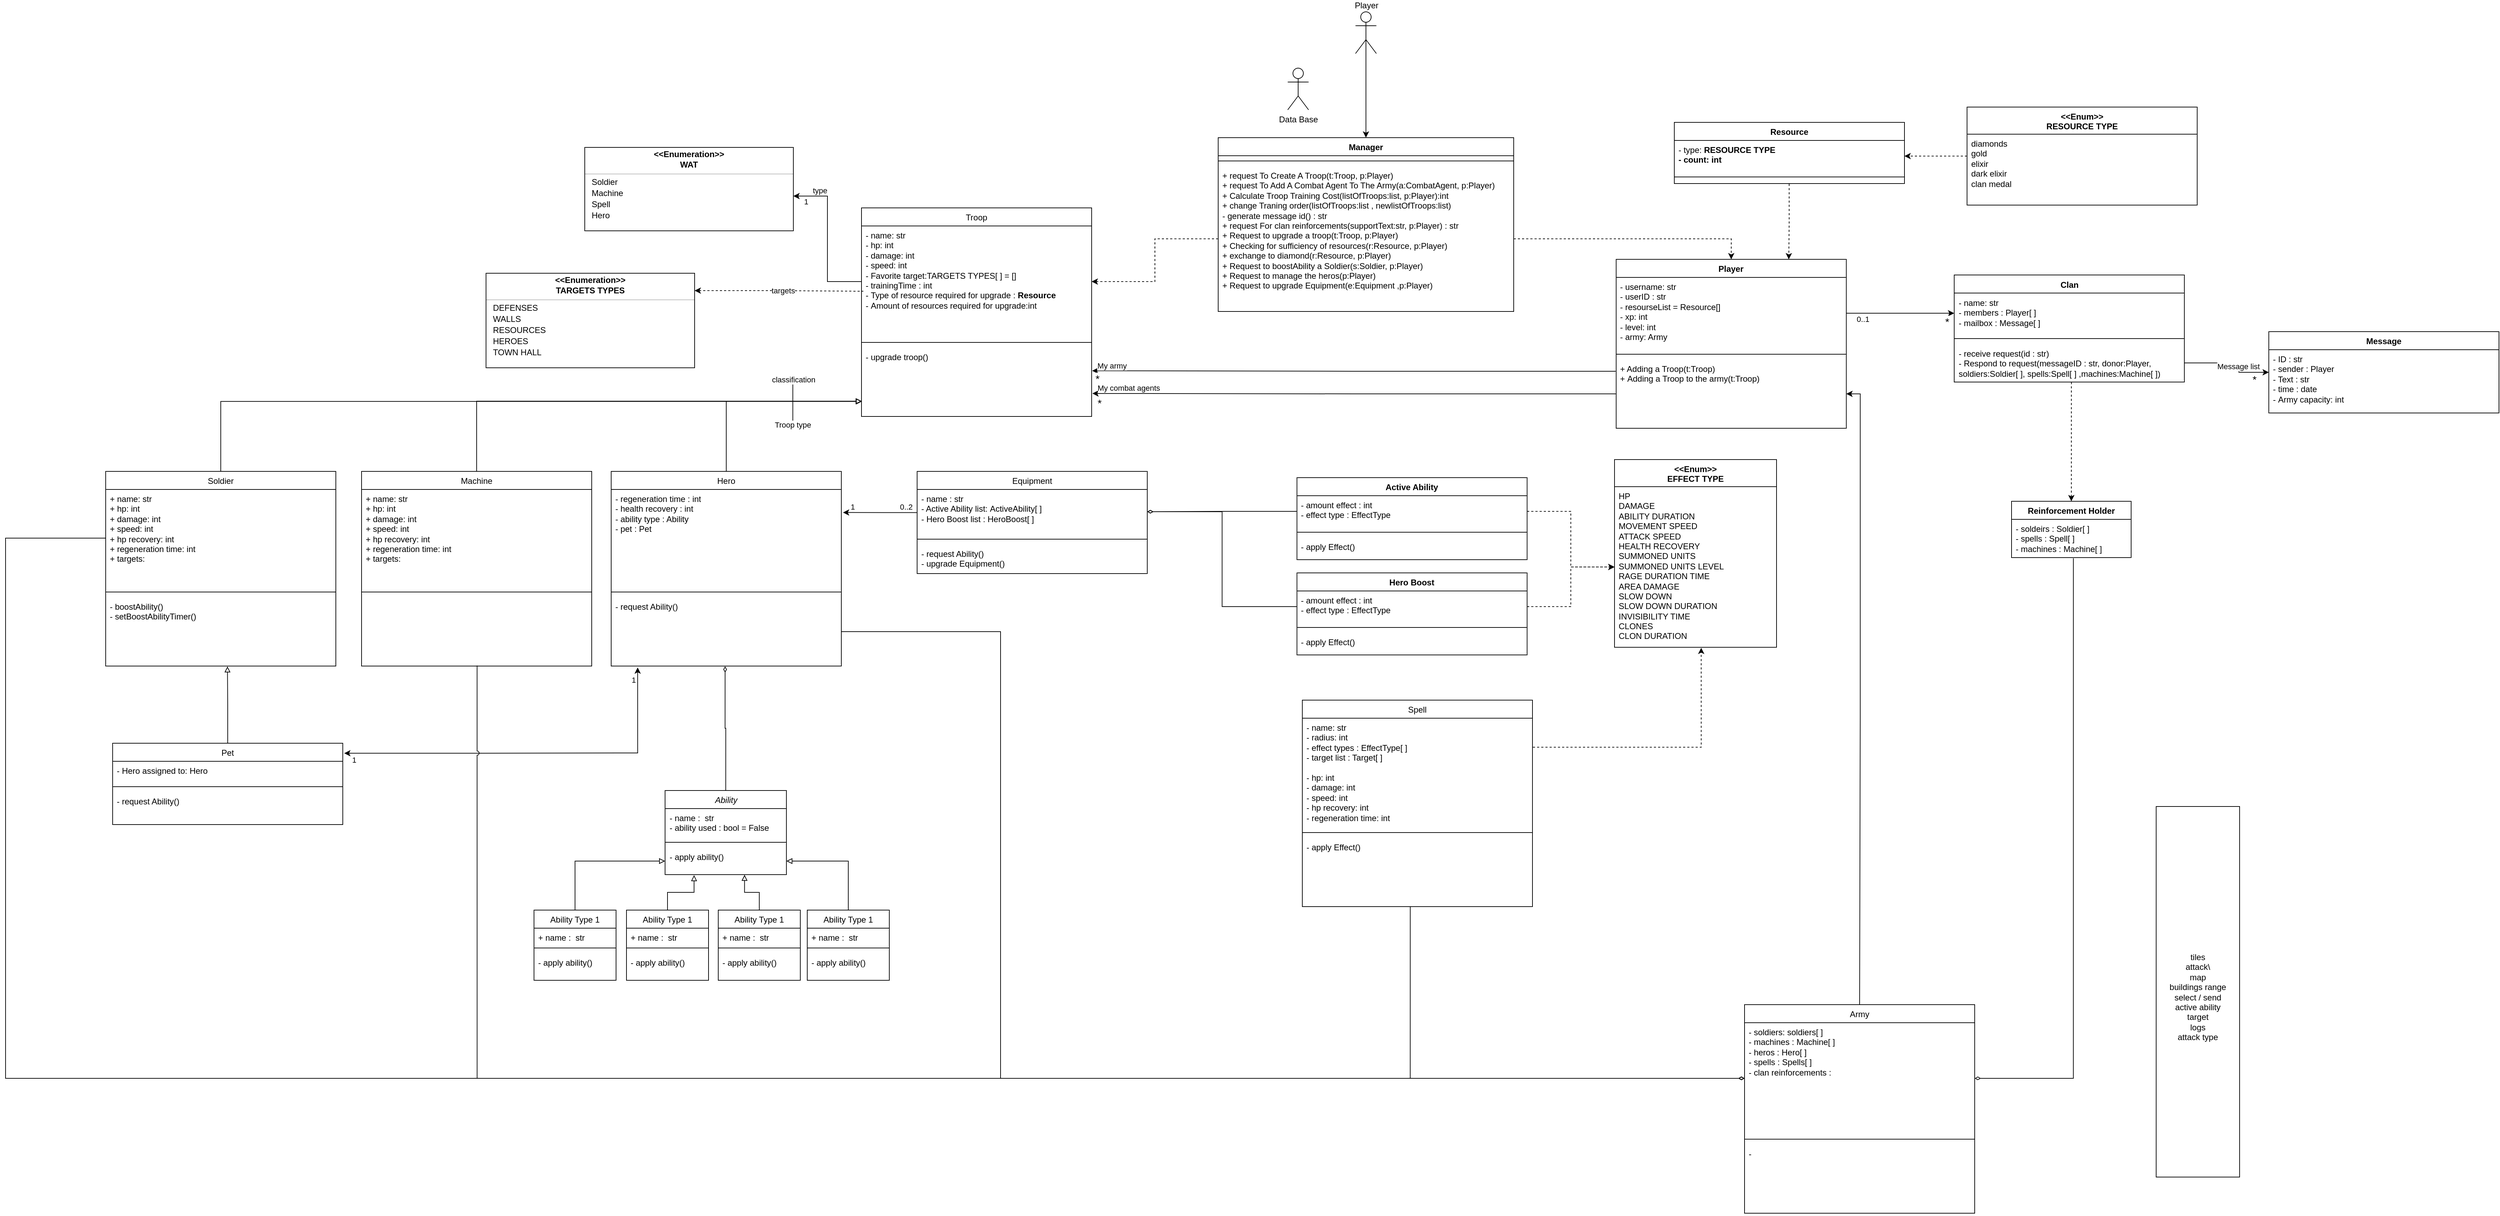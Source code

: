 <mxfile version="26.0.6">
  <diagram name="Page-1" id="6133507b-19e7-1e82-6fc7-422aa6c4b21f">
    <mxGraphModel dx="3304" dy="1113" grid="0" gridSize="10" guides="1" tooltips="1" connect="1" arrows="1" fold="1" page="0" pageScale="1" pageWidth="1100" pageHeight="850" background="none" math="0" shadow="0">
      <root>
        <mxCell id="0" />
        <mxCell id="1" parent="0" />
        <mxCell id="OWQCSIat-UT7x9w9hqu4-1" value="Player" style="swimlane;fontStyle=1;align=center;verticalAlign=top;childLayout=stackLayout;horizontal=1;startSize=26;horizontalStack=0;resizeParent=1;resizeParentMax=0;resizeLast=0;collapsible=1;marginBottom=0;whiteSpace=wrap;html=1;" parent="1" vertex="1">
          <mxGeometry x="493.37" y="301" width="331" height="243" as="geometry" />
        </mxCell>
        <mxCell id="OWQCSIat-UT7x9w9hqu4-2" value="&lt;div&gt;- username: str&lt;/div&gt;&lt;div&gt;- userID : str&lt;/div&gt;- resourseList = Resource[]&lt;div&gt;- xp: int&lt;/div&gt;&lt;div&gt;- level: int&lt;/div&gt;&lt;div&gt;- army: Army&lt;/div&gt;" style="text;strokeColor=none;fillColor=none;align=left;verticalAlign=top;spacingLeft=4;spacingRight=4;overflow=hidden;rotatable=0;points=[[0,0.5],[1,0.5]];portConstraint=eastwest;whiteSpace=wrap;html=1;" parent="OWQCSIat-UT7x9w9hqu4-1" vertex="1">
          <mxGeometry y="26" width="331" height="103" as="geometry" />
        </mxCell>
        <mxCell id="OWQCSIat-UT7x9w9hqu4-3" value="" style="line;strokeWidth=1;fillColor=none;align=left;verticalAlign=middle;spacingTop=-1;spacingLeft=3;spacingRight=3;rotatable=0;labelPosition=right;points=[];portConstraint=eastwest;strokeColor=inherit;" parent="OWQCSIat-UT7x9w9hqu4-1" vertex="1">
          <mxGeometry y="129" width="331" height="15" as="geometry" />
        </mxCell>
        <mxCell id="OWQCSIat-UT7x9w9hqu4-4" value="+ Adding a Troop(t:Troop)&lt;div&gt;+&amp;nbsp;Adding a Troop&amp;nbsp;to the army(t:Troop)&lt;br&gt;&lt;/div&gt;" style="text;strokeColor=none;fillColor=none;align=left;verticalAlign=top;spacingLeft=4;spacingRight=4;overflow=hidden;rotatable=0;points=[[0,0.5],[1,0.5]];portConstraint=eastwest;whiteSpace=wrap;html=1;" parent="OWQCSIat-UT7x9w9hqu4-1" vertex="1">
          <mxGeometry y="144" width="331" height="99" as="geometry" />
        </mxCell>
        <mxCell id="Ac14JlJlDhPasDVBVDqp-8" style="edgeStyle=orthogonalEdgeStyle;rounded=0;orthogonalLoop=1;jettySize=auto;html=1;entryX=0.5;entryY=0;entryDx=0;entryDy=0;exitX=0.5;exitY=0.5;exitDx=0;exitDy=0;exitPerimeter=0;" parent="1" source="Ac14JlJlDhPasDVBVDqp-1" target="Ac14JlJlDhPasDVBVDqp-3" edge="1">
          <mxGeometry relative="1" as="geometry">
            <mxPoint x="315" y="335.5" as="targetPoint" />
          </mxGeometry>
        </mxCell>
        <mxCell id="Ac14JlJlDhPasDVBVDqp-1" value="Player" style="shape=umlActor;verticalLabelPosition=top;verticalAlign=bottom;html=1;outlineConnect=0;labelPosition=center;align=center;" parent="1" vertex="1">
          <mxGeometry x="118.5" y="-55" width="30" height="60" as="geometry" />
        </mxCell>
        <mxCell id="Ac14JlJlDhPasDVBVDqp-3" value="Manager" style="swimlane;fontStyle=1;align=center;verticalAlign=top;childLayout=stackLayout;horizontal=1;startSize=26;horizontalStack=0;resizeParent=1;resizeParentMax=0;resizeLast=0;collapsible=1;marginBottom=0;whiteSpace=wrap;html=1;" parent="1" vertex="1">
          <mxGeometry x="-79" y="126" width="425" height="250" as="geometry" />
        </mxCell>
        <mxCell id="Ac14JlJlDhPasDVBVDqp-5" value="" style="line;strokeWidth=1;fillColor=none;align=left;verticalAlign=middle;spacingTop=-1;spacingLeft=3;spacingRight=3;rotatable=0;labelPosition=right;points=[];portConstraint=eastwest;strokeColor=inherit;" parent="Ac14JlJlDhPasDVBVDqp-3" vertex="1">
          <mxGeometry y="26" width="425" height="15" as="geometry" />
        </mxCell>
        <mxCell id="Ac14JlJlDhPasDVBVDqp-6" value="+ request To Create A Troop(t:Troop, p:Player)&lt;div&gt;+ request To Add A Combat Agent To The Army(a:&lt;span style=&quot;background-color: initial;&quot;&gt;CombatAgent, p:Player&lt;/span&gt;&lt;span style=&quot;background-color: initial;&quot;&gt;)&lt;/span&gt;&lt;/div&gt;&lt;div&gt;&lt;span style=&quot;background-color: initial;&quot;&gt;+ Calculate Troop Training Cost(listOfTroops:list, p:Player):int&lt;/span&gt;&lt;/div&gt;&lt;div&gt;&lt;span style=&quot;background-color: initial;&quot;&gt;+ change Traning order(&lt;/span&gt;&lt;span style=&quot;background-color: transparent; color: light-dark(rgb(0, 0, 0), rgb(255, 255, 255));&quot;&gt;listOfTroops:list , newlistOfTroops:list)&lt;/span&gt;&lt;/div&gt;&lt;div&gt;&lt;span style=&quot;background-color: transparent; color: light-dark(rgb(0, 0, 0), rgb(255, 255, 255));&quot;&gt;-&amp;nbsp;&lt;/span&gt;&lt;span style=&quot;background-color: transparent;&quot;&gt;generate message id() : str&lt;/span&gt;&lt;/div&gt;&lt;div&gt;+ request For clan reinforcements(s&lt;span style=&quot;background-color: initial;&quot;&gt;upportText:str, p:Player&lt;/span&gt;&lt;span style=&quot;background-color: initial;&quot;&gt;) : str&lt;/span&gt;&lt;/div&gt;&lt;div&gt;+&amp;nbsp;&lt;span style=&quot;background-color: initial;&quot;&gt;Request to upgrade a troop(&lt;/span&gt;t:Troop, p:Player&lt;span style=&quot;background-color: initial;&quot;&gt;)&lt;/span&gt;&lt;/div&gt;&lt;div&gt;&lt;span style=&quot;background-color: initial;&quot;&gt;+&amp;nbsp;&lt;/span&gt;&lt;span style=&quot;background-color: transparent;&quot;&gt;Checking for sufficiency of resources(&lt;/span&gt;&lt;span style=&quot;background-color: transparent; color: light-dark(rgb(0, 0, 0), rgb(255, 255, 255));&quot;&gt;r:Resource&lt;/span&gt;&lt;span style=&quot;background-color: transparent; color: light-dark(rgb(0, 0, 0), rgb(255, 255, 255));&quot;&gt;, p:Player&lt;/span&gt;&lt;span style=&quot;background-color: transparent; color: light-dark(rgb(0, 0, 0), rgb(255, 255, 255));&quot;&gt;)&lt;/span&gt;&lt;/div&gt;&lt;div&gt;&lt;span style=&quot;background-color: initial;&quot;&gt;+ exchange to diamond(r:Resource&lt;/span&gt;&lt;span style=&quot;background-color: transparent; color: light-dark(rgb(0, 0, 0), rgb(255, 255, 255));&quot;&gt;, p:Player&lt;/span&gt;&lt;span style=&quot;background-color: initial; color: light-dark(rgb(0, 0, 0), rgb(255, 255, 255));&quot;&gt;)&lt;/span&gt;&lt;/div&gt;+&amp;nbsp;Request to boostAbility a Soldier(s:Soldier, p:Player)&lt;div&gt;+&amp;nbsp;Request to manage the heros(&lt;span style=&quot;background-color: transparent; color: light-dark(rgb(0, 0, 0), rgb(255, 255, 255));&quot;&gt;p:Player&lt;/span&gt;&lt;span style=&quot;background-color: transparent; color: light-dark(rgb(0, 0, 0), rgb(255, 255, 255));&quot;&gt;)&lt;/span&gt;&lt;/div&gt;&lt;div&gt;&lt;span style=&quot;background-color: transparent; color: light-dark(rgb(0, 0, 0), rgb(255, 255, 255));&quot;&gt;+ Request to upgrade Equipment(e:Equipment ,p:Player)&lt;/span&gt;&lt;/div&gt;" style="text;strokeColor=none;fillColor=none;align=left;verticalAlign=top;spacingLeft=4;spacingRight=4;overflow=hidden;rotatable=0;points=[[0,0.5],[1,0.5]];portConstraint=eastwest;whiteSpace=wrap;html=1;" parent="Ac14JlJlDhPasDVBVDqp-3" vertex="1">
          <mxGeometry y="41" width="425" height="209" as="geometry" />
        </mxCell>
        <mxCell id="Ac14JlJlDhPasDVBVDqp-9" value="&lt;span style=&quot;font-weight: 400; text-align: left;&quot;&gt;Troop&lt;/span&gt;" style="swimlane;fontStyle=1;align=center;verticalAlign=top;childLayout=stackLayout;horizontal=1;startSize=26;horizontalStack=0;resizeParent=1;resizeParentMax=0;resizeLast=0;collapsible=1;marginBottom=0;whiteSpace=wrap;html=1;" parent="1" vertex="1">
          <mxGeometry x="-592" y="227" width="331" height="300" as="geometry" />
        </mxCell>
        <mxCell id="Ac14JlJlDhPasDVBVDqp-10" value="- name: str&lt;div&gt;- hp: int&lt;/div&gt;&lt;div&gt;- damage: int&lt;/div&gt;&lt;div&gt;- speed: int&lt;/div&gt;&lt;div&gt;&lt;span style=&quot;background-color: transparent; color: light-dark(rgb(0, 0, 0), rgb(255, 255, 255));&quot;&gt;- Favorite target:&lt;/span&gt;&lt;span style=&quot;text-align: center; background-color: transparent; color: light-dark(rgb(0, 0, 0), rgb(255, 255, 255));&quot;&gt;TARGETS TYPES[ ] = []&lt;/span&gt;&lt;/div&gt;&lt;div&gt;&lt;span style=&quot;background-color: transparent; color: light-dark(rgb(0, 0, 0), rgb(255, 255, 255));&quot;&gt;- trainingTime : int&lt;/span&gt;&lt;/div&gt;&lt;div&gt;&lt;span style=&quot;background-color: transparent; color: light-dark(rgb(0, 0, 0), rgb(255, 255, 255));&quot;&gt;-&amp;nbsp;&lt;/span&gt;&lt;span style=&quot;background-color: transparent;&quot;&gt;Type of resource required for upgrade :&amp;nbsp;&lt;/span&gt;&lt;span style=&quot;font-weight: 700; text-align: center; background-color: transparent; color: light-dark(rgb(0, 0, 0), rgb(255, 255, 255));&quot;&gt;Resource&lt;/span&gt;&lt;/div&gt;&lt;div&gt;&lt;span style=&quot;background-color: transparent; color: light-dark(rgb(0, 0, 0), rgb(255, 255, 255));&quot;&gt;-&amp;nbsp;&lt;/span&gt;&lt;span style=&quot;background-color: transparent;&quot;&gt;Amount of resources required for upgrade:int&lt;/span&gt;&lt;/div&gt;" style="text;strokeColor=none;fillColor=none;align=left;verticalAlign=top;spacingLeft=4;spacingRight=4;overflow=hidden;rotatable=0;points=[[0,0.5],[1,0.5]];portConstraint=eastwest;whiteSpace=wrap;html=1;" parent="Ac14JlJlDhPasDVBVDqp-9" vertex="1">
          <mxGeometry y="26" width="331" height="160" as="geometry" />
        </mxCell>
        <mxCell id="Ac14JlJlDhPasDVBVDqp-11" value="" style="line;strokeWidth=1;fillColor=none;align=left;verticalAlign=middle;spacingTop=-1;spacingLeft=3;spacingRight=3;rotatable=0;labelPosition=right;points=[];portConstraint=eastwest;strokeColor=inherit;" parent="Ac14JlJlDhPasDVBVDqp-9" vertex="1">
          <mxGeometry y="186" width="331" height="15" as="geometry" />
        </mxCell>
        <mxCell id="Ac14JlJlDhPasDVBVDqp-12" value="&lt;div&gt;- upgrade troop()&lt;/div&gt;" style="text;strokeColor=none;fillColor=none;align=left;verticalAlign=top;spacingLeft=4;spacingRight=4;overflow=hidden;rotatable=0;points=[[0,0.5],[1,0.5]];portConstraint=eastwest;whiteSpace=wrap;html=1;" parent="Ac14JlJlDhPasDVBVDqp-9" vertex="1">
          <mxGeometry y="201" width="331" height="99" as="geometry" />
        </mxCell>
        <mxCell id="Ac14JlJlDhPasDVBVDqp-13" value="" style="fontStyle=1;align=center;verticalAlign=middle;childLayout=stackLayout;horizontal=1;horizontalStack=0;resizeParent=1;resizeParentMax=0;resizeLast=0;marginBottom=0;" parent="1" vertex="1">
          <mxGeometry x="-990" y="140" width="300" height="120" as="geometry" />
        </mxCell>
        <mxCell id="Ac14JlJlDhPasDVBVDqp-14" value="&amp;lt;&amp;lt;Enumeration&amp;gt;&amp;gt;" style="html=1;align=center;spacing=0;verticalAlign=middle;strokeColor=none;fillColor=none;whiteSpace=wrap;spacingTop=3;fontStyle=1" parent="Ac14JlJlDhPasDVBVDqp-13" vertex="1">
          <mxGeometry width="300" height="16" as="geometry" />
        </mxCell>
        <mxCell id="Ac14JlJlDhPasDVBVDqp-15" value="WAT" style="html=1;align=center;spacing=0;verticalAlign=middle;strokeColor=none;fillColor=none;whiteSpace=wrap;fontStyle=1" parent="Ac14JlJlDhPasDVBVDqp-13" vertex="1">
          <mxGeometry y="16" width="300" height="18" as="geometry" />
        </mxCell>
        <mxCell id="Ac14JlJlDhPasDVBVDqp-16" value="" style="line;strokeWidth=0.25;fillColor=none;align=left;verticalAlign=middle;spacingTop=-1;spacingLeft=3;spacingRight=3;rotatable=0;labelPosition=right;points=[];portConstraint=eastwest;" parent="Ac14JlJlDhPasDVBVDqp-13" vertex="1">
          <mxGeometry y="34" width="300" height="8" as="geometry" />
        </mxCell>
        <mxCell id="Ac14JlJlDhPasDVBVDqp-17" value="Soldier" style="html=1;align=left;spacing=0;verticalAlign=middle;strokeColor=none;fillColor=none;whiteSpace=wrap;spacingLeft=10;" parent="Ac14JlJlDhPasDVBVDqp-13" vertex="1">
          <mxGeometry y="42" width="300" height="16" as="geometry" />
        </mxCell>
        <mxCell id="Ac14JlJlDhPasDVBVDqp-18" value="Machine" style="html=1;align=left;spacing=0;verticalAlign=middle;strokeColor=none;fillColor=none;whiteSpace=wrap;spacingLeft=10;" parent="Ac14JlJlDhPasDVBVDqp-13" vertex="1">
          <mxGeometry y="58" width="300" height="16" as="geometry" />
        </mxCell>
        <mxCell id="Ac14JlJlDhPasDVBVDqp-19" value="Spell" style="html=1;align=left;spacing=0;verticalAlign=middle;strokeColor=none;fillColor=none;whiteSpace=wrap;spacingLeft=10;" parent="Ac14JlJlDhPasDVBVDqp-13" vertex="1">
          <mxGeometry y="74" width="300" height="16" as="geometry" />
        </mxCell>
        <mxCell id="Ac14JlJlDhPasDVBVDqp-20" value="Hero" style="html=1;align=left;spacing=0;verticalAlign=middle;strokeColor=none;fillColor=none;whiteSpace=wrap;spacingLeft=10;" parent="Ac14JlJlDhPasDVBVDqp-13" vertex="1">
          <mxGeometry y="90" width="300" height="16" as="geometry" />
        </mxCell>
        <mxCell id="Ac14JlJlDhPasDVBVDqp-21" value="" style="html=1;align=left;spacing=0;verticalAlign=middle;strokeColor=none;fillColor=none;whiteSpace=wrap;" parent="Ac14JlJlDhPasDVBVDqp-13" vertex="1">
          <mxGeometry y="106" width="300" height="14" as="geometry" />
        </mxCell>
        <mxCell id="Ac14JlJlDhPasDVBVDqp-22" style="edgeStyle=orthogonalEdgeStyle;rounded=0;orthogonalLoop=1;jettySize=auto;html=1;exitX=0;exitY=0.5;exitDx=0;exitDy=0;entryX=1;entryY=0.75;entryDx=0;entryDy=0;" parent="1" source="Ac14JlJlDhPasDVBVDqp-10" target="Ac14JlJlDhPasDVBVDqp-18" edge="1">
          <mxGeometry relative="1" as="geometry">
            <mxPoint x="-674" y="420" as="targetPoint" />
          </mxGeometry>
        </mxCell>
        <mxCell id="Ac14JlJlDhPasDVBVDqp-23" value="type" style="edgeLabel;html=1;align=center;verticalAlign=middle;resizable=0;points=[];" parent="Ac14JlJlDhPasDVBVDqp-22" vertex="1" connectable="0">
          <mxGeometry x="0.679" y="3" relative="1" as="geometry">
            <mxPoint x="2" y="-11" as="offset" />
          </mxGeometry>
        </mxCell>
        <mxCell id="Ac14JlJlDhPasDVBVDqp-34" value="1" style="edgeLabel;html=1;align=center;verticalAlign=middle;resizable=0;points=[];" parent="Ac14JlJlDhPasDVBVDqp-22" vertex="1" connectable="0">
          <mxGeometry x="0.339" relative="1" as="geometry">
            <mxPoint x="-31" y="-16" as="offset" />
          </mxGeometry>
        </mxCell>
        <mxCell id="Ac14JlJlDhPasDVBVDqp-24" style="edgeStyle=orthogonalEdgeStyle;rounded=0;orthogonalLoop=1;jettySize=auto;html=1;exitX=0;exitY=0.5;exitDx=0;exitDy=0;entryX=1;entryY=0.5;entryDx=0;entryDy=0;dashed=1;" parent="1" source="Ac14JlJlDhPasDVBVDqp-6" target="Ac14JlJlDhPasDVBVDqp-10" edge="1">
          <mxGeometry relative="1" as="geometry">
            <mxPoint x="-69" y="414.5" as="sourcePoint" />
          </mxGeometry>
        </mxCell>
        <mxCell id="Ac14JlJlDhPasDVBVDqp-25" style="rounded=0;orthogonalLoop=1;jettySize=auto;html=1;entryX=1.003;entryY=0.666;entryDx=0;entryDy=0;entryPerimeter=0;exitX=0;exitY=0.5;exitDx=0;exitDy=0;edgeStyle=orthogonalEdgeStyle;" parent="1" source="OWQCSIat-UT7x9w9hqu4-4" target="Ac14JlJlDhPasDVBVDqp-12" edge="1">
          <mxGeometry relative="1" as="geometry">
            <mxPoint x="363" y="556" as="sourcePoint" />
            <mxPoint x="-396" y="682" as="targetPoint" />
          </mxGeometry>
        </mxCell>
        <mxCell id="Ac14JlJlDhPasDVBVDqp-26" value="My combat agents" style="edgeLabel;html=1;align=center;verticalAlign=middle;resizable=0;points=[];rotation=0;" parent="Ac14JlJlDhPasDVBVDqp-25" vertex="1" connectable="0">
          <mxGeometry x="0.904" y="1" relative="1" as="geometry">
            <mxPoint x="16" y="-9" as="offset" />
          </mxGeometry>
        </mxCell>
        <mxCell id="Ac14JlJlDhPasDVBVDqp-27" value="&lt;font style=&quot;font-size: 15px;&quot;&gt;*&lt;/font&gt;" style="edgeLabel;html=1;align=center;verticalAlign=middle;resizable=0;points=[];" parent="Ac14JlJlDhPasDVBVDqp-25" vertex="1" connectable="0">
          <mxGeometry x="0.825" y="-2" relative="1" as="geometry">
            <mxPoint x="-56" y="15" as="offset" />
          </mxGeometry>
        </mxCell>
        <mxCell id="Ac14JlJlDhPasDVBVDqp-28" style="edgeStyle=orthogonalEdgeStyle;rounded=0;orthogonalLoop=1;jettySize=auto;html=1;entryX=1.002;entryY=0.336;entryDx=0;entryDy=0;entryPerimeter=0;exitX=-0.002;exitY=0.172;exitDx=0;exitDy=0;exitPerimeter=0;" parent="1" source="OWQCSIat-UT7x9w9hqu4-4" target="Ac14JlJlDhPasDVBVDqp-12" edge="1">
          <mxGeometry relative="1" as="geometry">
            <mxPoint x="382" y="437" as="sourcePoint" />
            <mxPoint x="-402" y="536" as="targetPoint" />
            <Array as="points" />
          </mxGeometry>
        </mxCell>
        <mxCell id="Ac14JlJlDhPasDVBVDqp-29" value="My army" style="edgeLabel;html=1;align=center;verticalAlign=middle;resizable=0;points=[];rotation=0;" parent="Ac14JlJlDhPasDVBVDqp-28" vertex="1" connectable="0">
          <mxGeometry x="0.904" y="1" relative="1" as="geometry">
            <mxPoint x="-8" y="-9" as="offset" />
          </mxGeometry>
        </mxCell>
        <mxCell id="Ac14JlJlDhPasDVBVDqp-30" value="&lt;font style=&quot;font-size: 15px;&quot;&gt;*&lt;/font&gt;" style="edgeLabel;html=1;align=center;verticalAlign=middle;resizable=0;points=[];" parent="Ac14JlJlDhPasDVBVDqp-28" vertex="1" connectable="0">
          <mxGeometry x="0.825" y="-2" relative="1" as="geometry">
            <mxPoint x="-59" y="12" as="offset" />
          </mxGeometry>
        </mxCell>
        <mxCell id="Ac14JlJlDhPasDVBVDqp-33" style="edgeStyle=orthogonalEdgeStyle;rounded=0;orthogonalLoop=1;jettySize=auto;html=1;exitX=1;exitY=0.5;exitDx=0;exitDy=0;entryX=0.5;entryY=0;entryDx=0;entryDy=0;dashed=1;" parent="1" source="Ac14JlJlDhPasDVBVDqp-6" target="OWQCSIat-UT7x9w9hqu4-1" edge="1">
          <mxGeometry relative="1" as="geometry" />
        </mxCell>
        <mxCell id="Ac14JlJlDhPasDVBVDqp-35" value="Clan" style="swimlane;fontStyle=1;align=center;verticalAlign=top;childLayout=stackLayout;horizontal=1;startSize=26;horizontalStack=0;resizeParent=1;resizeParentMax=0;resizeLast=0;collapsible=1;marginBottom=0;whiteSpace=wrap;html=1;" parent="1" vertex="1">
          <mxGeometry x="979.55" y="323.5" width="331" height="154" as="geometry" />
        </mxCell>
        <mxCell id="Ac14JlJlDhPasDVBVDqp-36" value="- name: str&lt;div&gt;- members : Player[ ]&lt;/div&gt;&lt;div&gt;- mailbox : Message[ ]&lt;/div&gt;" style="text;strokeColor=none;fillColor=none;align=left;verticalAlign=top;spacingLeft=4;spacingRight=4;overflow=hidden;rotatable=0;points=[[0,0.5],[1,0.5]];portConstraint=eastwest;whiteSpace=wrap;html=1;" parent="Ac14JlJlDhPasDVBVDqp-35" vertex="1">
          <mxGeometry y="26" width="331" height="58" as="geometry" />
        </mxCell>
        <mxCell id="Ac14JlJlDhPasDVBVDqp-37" value="" style="line;strokeWidth=1;fillColor=none;align=left;verticalAlign=middle;spacingTop=-1;spacingLeft=3;spacingRight=3;rotatable=0;labelPosition=right;points=[];portConstraint=eastwest;strokeColor=inherit;" parent="Ac14JlJlDhPasDVBVDqp-35" vertex="1">
          <mxGeometry y="84" width="331" height="15" as="geometry" />
        </mxCell>
        <mxCell id="Ac14JlJlDhPasDVBVDqp-38" value="&lt;div&gt;- receive request(id : str)&lt;/div&gt;&lt;div&gt;- Respond to request(messageID : str, donor:Player, soldiers:Soldier[ ], spells:Spell[ ] ,machines:Machine[ ])&lt;/div&gt;" style="text;strokeColor=none;fillColor=none;align=left;verticalAlign=top;spacingLeft=4;spacingRight=4;overflow=hidden;rotatable=0;points=[[0,0.5],[1,0.5]];portConstraint=eastwest;whiteSpace=wrap;html=1;" parent="Ac14JlJlDhPasDVBVDqp-35" vertex="1">
          <mxGeometry y="99" width="331" height="55" as="geometry" />
        </mxCell>
        <mxCell id="Ac14JlJlDhPasDVBVDqp-39" style="edgeStyle=orthogonalEdgeStyle;rounded=0;orthogonalLoop=1;jettySize=auto;html=1;exitX=1;exitY=0.5;exitDx=0;exitDy=0;entryX=0;entryY=0.5;entryDx=0;entryDy=0;" parent="1" source="OWQCSIat-UT7x9w9hqu4-2" target="Ac14JlJlDhPasDVBVDqp-36" edge="1">
          <mxGeometry relative="1" as="geometry">
            <Array as="points">
              <mxPoint x="891" y="379" />
              <mxPoint x="980" y="379" />
            </Array>
          </mxGeometry>
        </mxCell>
        <mxCell id="Ac14JlJlDhPasDVBVDqp-40" value="0..1" style="edgeLabel;html=1;align=center;verticalAlign=middle;resizable=0;points=[];" parent="Ac14JlJlDhPasDVBVDqp-39" vertex="1" connectable="0">
          <mxGeometry x="-0.873" relative="1" as="geometry">
            <mxPoint x="13" y="8" as="offset" />
          </mxGeometry>
        </mxCell>
        <mxCell id="Ac14JlJlDhPasDVBVDqp-42" value="*" style="edgeLabel;html=1;align=center;verticalAlign=middle;resizable=0;points=[];fontSize=15;" parent="Ac14JlJlDhPasDVBVDqp-39" vertex="1" connectable="0">
          <mxGeometry x="0.768" y="-1" relative="1" as="geometry">
            <mxPoint x="7" y="10" as="offset" />
          </mxGeometry>
        </mxCell>
        <mxCell id="Ac14JlJlDhPasDVBVDqp-43" value="Message" style="swimlane;fontStyle=1;align=center;verticalAlign=top;childLayout=stackLayout;horizontal=1;startSize=26;horizontalStack=0;resizeParent=1;resizeParentMax=0;resizeLast=0;collapsible=1;marginBottom=0;whiteSpace=wrap;html=1;" parent="1" vertex="1">
          <mxGeometry x="1432" y="405" width="331" height="117" as="geometry" />
        </mxCell>
        <mxCell id="Ac14JlJlDhPasDVBVDqp-44" value="&lt;div&gt;- ID : str&lt;/div&gt;&lt;div&gt;- sender : Player&lt;/div&gt;- Text : str&lt;div&gt;- time : date&lt;/div&gt;&lt;div&gt;-&amp;nbsp;Army capacity: int&lt;/div&gt;" style="text;strokeColor=none;fillColor=none;align=left;verticalAlign=top;spacingLeft=4;spacingRight=4;overflow=hidden;rotatable=0;points=[[0,0.5],[1,0.5]];portConstraint=eastwest;whiteSpace=wrap;html=1;" parent="Ac14JlJlDhPasDVBVDqp-43" vertex="1">
          <mxGeometry y="26" width="331" height="91" as="geometry" />
        </mxCell>
        <mxCell id="Ac14JlJlDhPasDVBVDqp-49" style="edgeStyle=orthogonalEdgeStyle;rounded=0;orthogonalLoop=1;jettySize=auto;html=1;exitX=1;exitY=0.5;exitDx=0;exitDy=0;entryX=0;entryY=0.5;entryDx=0;entryDy=0;" parent="1" source="Ac14JlJlDhPasDVBVDqp-38" target="Ac14JlJlDhPasDVBVDqp-43" edge="1">
          <mxGeometry relative="1" as="geometry">
            <mxPoint x="1615" y="375" as="targetPoint" />
            <Array as="points">
              <mxPoint x="1389" y="463" />
            </Array>
          </mxGeometry>
        </mxCell>
        <mxCell id="Ac14JlJlDhPasDVBVDqp-51" value="Message list" style="edgeLabel;html=1;align=center;verticalAlign=middle;resizable=0;points=[];" parent="Ac14JlJlDhPasDVBVDqp-49" vertex="1" connectable="0">
          <mxGeometry x="0.684" y="1" relative="1" as="geometry">
            <mxPoint x="-23" y="-8" as="offset" />
          </mxGeometry>
        </mxCell>
        <mxCell id="Ac14JlJlDhPasDVBVDqp-52" value="*" style="edgeLabel;html=1;align=center;verticalAlign=middle;resizable=0;points=[];fontSize=15;" parent="Ac14JlJlDhPasDVBVDqp-49" vertex="1" connectable="0">
          <mxGeometry x="0.764" relative="1" as="geometry">
            <mxPoint x="-5" y="9" as="offset" />
          </mxGeometry>
        </mxCell>
        <mxCell id="Ac14JlJlDhPasDVBVDqp-54" value="&lt;span style=&quot;font-weight: 400; text-align: left;&quot;&gt;Hero&lt;/span&gt;" style="swimlane;fontStyle=1;align=center;verticalAlign=top;childLayout=stackLayout;horizontal=1;startSize=26;horizontalStack=0;resizeParent=1;resizeParentMax=0;resizeLast=0;collapsible=1;marginBottom=0;whiteSpace=wrap;html=1;" parent="1" vertex="1">
          <mxGeometry x="-952" y="606" width="331" height="280" as="geometry" />
        </mxCell>
        <mxCell id="Ac14JlJlDhPasDVBVDqp-55" value="- regeneration time : int&lt;div&gt;- health recovery : int&lt;/div&gt;&lt;div&gt;- ability type : Ability&lt;/div&gt;&lt;div&gt;- pet : Pet&lt;/div&gt;" style="text;strokeColor=none;fillColor=none;align=left;verticalAlign=top;spacingLeft=4;spacingRight=4;overflow=hidden;rotatable=0;points=[[0,0.5],[1,0.5]];portConstraint=eastwest;whiteSpace=wrap;html=1;" parent="Ac14JlJlDhPasDVBVDqp-54" vertex="1">
          <mxGeometry y="26" width="331" height="140" as="geometry" />
        </mxCell>
        <mxCell id="Ac14JlJlDhPasDVBVDqp-56" value="" style="line;strokeWidth=1;fillColor=none;align=left;verticalAlign=middle;spacingTop=-1;spacingLeft=3;spacingRight=3;rotatable=0;labelPosition=right;points=[];portConstraint=eastwest;strokeColor=inherit;" parent="Ac14JlJlDhPasDVBVDqp-54" vertex="1">
          <mxGeometry y="166" width="331" height="15" as="geometry" />
        </mxCell>
        <mxCell id="Ac14JlJlDhPasDVBVDqp-57" value="&lt;div&gt;- request Ability()&lt;/div&gt;" style="text;strokeColor=none;fillColor=none;align=left;verticalAlign=top;spacingLeft=4;spacingRight=4;overflow=hidden;rotatable=0;points=[[0,0.5],[1,0.5]];portConstraint=eastwest;whiteSpace=wrap;html=1;" parent="Ac14JlJlDhPasDVBVDqp-54" vertex="1">
          <mxGeometry y="181" width="331" height="99" as="geometry" />
        </mxCell>
        <mxCell id="KlrsaEs7Zsqp9lWTSfgv-1" value="&lt;span style=&quot;font-weight: 400; text-align: left;&quot;&gt;Machine&lt;/span&gt;" style="swimlane;fontStyle=1;align=center;verticalAlign=top;childLayout=stackLayout;horizontal=1;startSize=26;horizontalStack=0;resizeParent=1;resizeParentMax=0;resizeLast=0;collapsible=1;marginBottom=0;whiteSpace=wrap;html=1;" parent="1" vertex="1">
          <mxGeometry x="-1311" y="606" width="331" height="280" as="geometry" />
        </mxCell>
        <mxCell id="KlrsaEs7Zsqp9lWTSfgv-2" value="+ name: str&lt;div&gt;+ hp: int&lt;/div&gt;&lt;div&gt;+ damage: int&lt;/div&gt;&lt;div&gt;+ speed: int&lt;/div&gt;&lt;div&gt;+ hp recovery: int&lt;/div&gt;&lt;div&gt;+&amp;nbsp;regeneration time: int&lt;/div&gt;&lt;div&gt;+ targets:&amp;nbsp;&lt;/div&gt;" style="text;strokeColor=none;fillColor=none;align=left;verticalAlign=top;spacingLeft=4;spacingRight=4;overflow=hidden;rotatable=0;points=[[0,0.5],[1,0.5]];portConstraint=eastwest;whiteSpace=wrap;html=1;" parent="KlrsaEs7Zsqp9lWTSfgv-1" vertex="1">
          <mxGeometry y="26" width="331" height="140" as="geometry" />
        </mxCell>
        <mxCell id="KlrsaEs7Zsqp9lWTSfgv-3" value="" style="line;strokeWidth=1;fillColor=none;align=left;verticalAlign=middle;spacingTop=-1;spacingLeft=3;spacingRight=3;rotatable=0;labelPosition=right;points=[];portConstraint=eastwest;strokeColor=inherit;" parent="KlrsaEs7Zsqp9lWTSfgv-1" vertex="1">
          <mxGeometry y="166" width="331" height="15" as="geometry" />
        </mxCell>
        <mxCell id="KlrsaEs7Zsqp9lWTSfgv-4" value="&lt;div&gt;&lt;br&gt;&lt;/div&gt;" style="text;strokeColor=none;fillColor=none;align=left;verticalAlign=top;spacingLeft=4;spacingRight=4;overflow=hidden;rotatable=0;points=[[0,0.5],[1,0.5]];portConstraint=eastwest;whiteSpace=wrap;html=1;" parent="KlrsaEs7Zsqp9lWTSfgv-1" vertex="1">
          <mxGeometry y="181" width="331" height="99" as="geometry" />
        </mxCell>
        <mxCell id="KlrsaEs7Zsqp9lWTSfgv-5" value="&lt;span style=&quot;font-weight: 400; text-align: left;&quot;&gt;Soldier&lt;/span&gt;" style="swimlane;fontStyle=1;align=center;verticalAlign=top;childLayout=stackLayout;horizontal=1;startSize=26;horizontalStack=0;resizeParent=1;resizeParentMax=0;resizeLast=0;collapsible=1;marginBottom=0;whiteSpace=wrap;html=1;" parent="1" vertex="1">
          <mxGeometry x="-1679" y="606" width="331" height="280" as="geometry" />
        </mxCell>
        <mxCell id="KlrsaEs7Zsqp9lWTSfgv-6" value="+ name: str&lt;div&gt;+ hp: int&lt;/div&gt;&lt;div&gt;+ damage: int&lt;/div&gt;&lt;div&gt;+ speed: int&lt;/div&gt;&lt;div&gt;+ hp recovery: int&lt;/div&gt;&lt;div&gt;+&amp;nbsp;regeneration time: int&lt;/div&gt;&lt;div&gt;+ targets:&amp;nbsp;&lt;/div&gt;&lt;div&gt;&lt;br&gt;&lt;/div&gt;" style="text;strokeColor=none;fillColor=none;align=left;verticalAlign=top;spacingLeft=4;spacingRight=4;overflow=hidden;rotatable=0;points=[[0,0.5],[1,0.5]];portConstraint=eastwest;whiteSpace=wrap;html=1;" parent="KlrsaEs7Zsqp9lWTSfgv-5" vertex="1">
          <mxGeometry y="26" width="331" height="140" as="geometry" />
        </mxCell>
        <mxCell id="KlrsaEs7Zsqp9lWTSfgv-7" value="" style="line;strokeWidth=1;fillColor=none;align=left;verticalAlign=middle;spacingTop=-1;spacingLeft=3;spacingRight=3;rotatable=0;labelPosition=right;points=[];portConstraint=eastwest;strokeColor=inherit;" parent="KlrsaEs7Zsqp9lWTSfgv-5" vertex="1">
          <mxGeometry y="166" width="331" height="15" as="geometry" />
        </mxCell>
        <mxCell id="KlrsaEs7Zsqp9lWTSfgv-8" value="&lt;div&gt;- boostAbility()&lt;/div&gt;&lt;div&gt;- setBoostAbilityTimer()&lt;/div&gt;" style="text;strokeColor=none;fillColor=none;align=left;verticalAlign=top;spacingLeft=4;spacingRight=4;overflow=hidden;rotatable=0;points=[[0,0.5],[1,0.5]];portConstraint=eastwest;whiteSpace=wrap;html=1;" parent="KlrsaEs7Zsqp9lWTSfgv-5" vertex="1">
          <mxGeometry y="181" width="331" height="99" as="geometry" />
        </mxCell>
        <mxCell id="KlrsaEs7Zsqp9lWTSfgv-9" value="" style="fontStyle=1;align=center;verticalAlign=middle;childLayout=stackLayout;horizontal=1;horizontalStack=0;resizeParent=1;resizeParentMax=0;resizeLast=0;marginBottom=0;" parent="1" vertex="1">
          <mxGeometry x="-1132" y="321" width="300" height="136" as="geometry" />
        </mxCell>
        <mxCell id="KlrsaEs7Zsqp9lWTSfgv-10" value="&amp;lt;&amp;lt;Enumeration&amp;gt;&amp;gt;" style="html=1;align=center;spacing=0;verticalAlign=middle;strokeColor=none;fillColor=none;whiteSpace=wrap;spacingTop=3;fontStyle=1" parent="KlrsaEs7Zsqp9lWTSfgv-9" vertex="1">
          <mxGeometry width="300" height="16" as="geometry" />
        </mxCell>
        <mxCell id="KlrsaEs7Zsqp9lWTSfgv-11" value="TARGETS TYPES" style="html=1;align=center;spacing=0;verticalAlign=middle;strokeColor=none;fillColor=none;whiteSpace=wrap;fontStyle=1" parent="KlrsaEs7Zsqp9lWTSfgv-9" vertex="1">
          <mxGeometry y="16" width="300" height="18" as="geometry" />
        </mxCell>
        <mxCell id="KlrsaEs7Zsqp9lWTSfgv-12" value="" style="line;strokeWidth=0.25;fillColor=none;align=left;verticalAlign=middle;spacingTop=-1;spacingLeft=3;spacingRight=3;rotatable=0;labelPosition=right;points=[];portConstraint=eastwest;" parent="KlrsaEs7Zsqp9lWTSfgv-9" vertex="1">
          <mxGeometry y="34" width="300" height="8" as="geometry" />
        </mxCell>
        <mxCell id="KlrsaEs7Zsqp9lWTSfgv-13" value="DEFENSES" style="html=1;align=left;spacing=0;verticalAlign=middle;strokeColor=none;fillColor=none;whiteSpace=wrap;spacingLeft=10;" parent="KlrsaEs7Zsqp9lWTSfgv-9" vertex="1">
          <mxGeometry y="42" width="300" height="16" as="geometry" />
        </mxCell>
        <mxCell id="KlrsaEs7Zsqp9lWTSfgv-14" value="WALLS" style="html=1;align=left;spacing=0;verticalAlign=middle;strokeColor=none;fillColor=none;whiteSpace=wrap;spacingLeft=10;" parent="KlrsaEs7Zsqp9lWTSfgv-9" vertex="1">
          <mxGeometry y="58" width="300" height="16" as="geometry" />
        </mxCell>
        <mxCell id="KlrsaEs7Zsqp9lWTSfgv-30" value="RESOURCES" style="html=1;align=left;spacing=0;verticalAlign=middle;strokeColor=none;fillColor=none;whiteSpace=wrap;spacingLeft=10;" parent="KlrsaEs7Zsqp9lWTSfgv-9" vertex="1">
          <mxGeometry y="74" width="300" height="16" as="geometry" />
        </mxCell>
        <mxCell id="KlrsaEs7Zsqp9lWTSfgv-31" value="HEROES" style="html=1;align=left;spacing=0;verticalAlign=middle;strokeColor=none;fillColor=none;whiteSpace=wrap;spacingLeft=10;" parent="KlrsaEs7Zsqp9lWTSfgv-9" vertex="1">
          <mxGeometry y="90" width="300" height="16" as="geometry" />
        </mxCell>
        <mxCell id="KlrsaEs7Zsqp9lWTSfgv-32" value="TOWN HALL" style="html=1;align=left;spacing=0;verticalAlign=middle;strokeColor=none;fillColor=none;whiteSpace=wrap;spacingLeft=10;" parent="KlrsaEs7Zsqp9lWTSfgv-9" vertex="1">
          <mxGeometry y="106" width="300" height="16" as="geometry" />
        </mxCell>
        <mxCell id="KlrsaEs7Zsqp9lWTSfgv-17" value="" style="html=1;align=left;spacing=0;verticalAlign=middle;strokeColor=none;fillColor=none;whiteSpace=wrap;" parent="KlrsaEs7Zsqp9lWTSfgv-9" vertex="1">
          <mxGeometry y="122" width="300" height="14" as="geometry" />
        </mxCell>
        <mxCell id="KlrsaEs7Zsqp9lWTSfgv-20" style="edgeStyle=orthogonalEdgeStyle;rounded=0;orthogonalLoop=1;jettySize=auto;html=1;exitX=1;exitY=0.5;exitDx=0;exitDy=0;entryX=0.008;entryY=0.587;entryDx=0;entryDy=0;entryPerimeter=0;dashed=1;startArrow=classic;startFill=1;endArrow=none;endFill=0;" parent="1" source="KlrsaEs7Zsqp9lWTSfgv-11" target="Ac14JlJlDhPasDVBVDqp-10" edge="1">
          <mxGeometry relative="1" as="geometry" />
        </mxCell>
        <mxCell id="KlrsaEs7Zsqp9lWTSfgv-22" value="targets" style="edgeLabel;html=1;align=center;verticalAlign=middle;resizable=0;points=[];" parent="KlrsaEs7Zsqp9lWTSfgv-20" vertex="1" connectable="0">
          <mxGeometry x="0.045" y="1" relative="1" as="geometry">
            <mxPoint as="offset" />
          </mxGeometry>
        </mxCell>
        <mxCell id="KlrsaEs7Zsqp9lWTSfgv-71" style="edgeStyle=orthogonalEdgeStyle;rounded=0;orthogonalLoop=1;jettySize=auto;html=1;exitX=0.5;exitY=0;exitDx=0;exitDy=0;entryX=0;entryY=0.5;entryDx=0;entryDy=0;endArrow=block;endFill=0;" parent="1" source="KlrsaEs7Zsqp9lWTSfgv-33" target="KlrsaEs7Zsqp9lWTSfgv-69" edge="1">
          <mxGeometry relative="1" as="geometry" />
        </mxCell>
        <mxCell id="KlrsaEs7Zsqp9lWTSfgv-33" value="&lt;span style=&quot;font-weight: 400; text-align: left;&quot;&gt;Ability Type 1&lt;/span&gt;" style="swimlane;fontStyle=1;align=center;verticalAlign=top;childLayout=stackLayout;horizontal=1;startSize=26;horizontalStack=0;resizeParent=1;resizeParentMax=0;resizeLast=0;collapsible=1;marginBottom=0;whiteSpace=wrap;html=1;" parent="1" vertex="1">
          <mxGeometry x="-1063" y="1237" width="118" height="101" as="geometry" />
        </mxCell>
        <mxCell id="KlrsaEs7Zsqp9lWTSfgv-34" value="&lt;div&gt;+ name :&amp;nbsp; str&lt;/div&gt;" style="text;strokeColor=none;fillColor=none;align=left;verticalAlign=top;spacingLeft=4;spacingRight=4;overflow=hidden;rotatable=0;points=[[0,0.5],[1,0.5]];portConstraint=eastwest;whiteSpace=wrap;html=1;" parent="KlrsaEs7Zsqp9lWTSfgv-33" vertex="1">
          <mxGeometry y="26" width="118" height="21" as="geometry" />
        </mxCell>
        <mxCell id="KlrsaEs7Zsqp9lWTSfgv-35" value="" style="line;strokeWidth=1;fillColor=none;align=left;verticalAlign=middle;spacingTop=-1;spacingLeft=3;spacingRight=3;rotatable=0;labelPosition=right;points=[];portConstraint=eastwest;strokeColor=inherit;" parent="KlrsaEs7Zsqp9lWTSfgv-33" vertex="1">
          <mxGeometry y="47" width="118" height="15" as="geometry" />
        </mxCell>
        <mxCell id="KlrsaEs7Zsqp9lWTSfgv-36" value="- apply ability()" style="text;strokeColor=none;fillColor=none;align=left;verticalAlign=top;spacingLeft=4;spacingRight=4;overflow=hidden;rotatable=0;points=[[0,0.5],[1,0.5]];portConstraint=eastwest;whiteSpace=wrap;html=1;" parent="KlrsaEs7Zsqp9lWTSfgv-33" vertex="1">
          <mxGeometry y="62" width="118" height="39" as="geometry" />
        </mxCell>
        <mxCell id="KlrsaEs7Zsqp9lWTSfgv-50" value="&lt;span style=&quot;font-weight: 400; text-align: left;&quot;&gt;Ability Type 1&lt;/span&gt;" style="swimlane;fontStyle=1;align=center;verticalAlign=top;childLayout=stackLayout;horizontal=1;startSize=26;horizontalStack=0;resizeParent=1;resizeParentMax=0;resizeLast=0;collapsible=1;marginBottom=0;whiteSpace=wrap;html=1;" parent="1" vertex="1">
          <mxGeometry x="-930" y="1237" width="118" height="101" as="geometry" />
        </mxCell>
        <mxCell id="KlrsaEs7Zsqp9lWTSfgv-51" value="&lt;div&gt;+ name :&amp;nbsp; str&lt;/div&gt;" style="text;strokeColor=none;fillColor=none;align=left;verticalAlign=top;spacingLeft=4;spacingRight=4;overflow=hidden;rotatable=0;points=[[0,0.5],[1,0.5]];portConstraint=eastwest;whiteSpace=wrap;html=1;" parent="KlrsaEs7Zsqp9lWTSfgv-50" vertex="1">
          <mxGeometry y="26" width="118" height="21" as="geometry" />
        </mxCell>
        <mxCell id="KlrsaEs7Zsqp9lWTSfgv-52" value="" style="line;strokeWidth=1;fillColor=none;align=left;verticalAlign=middle;spacingTop=-1;spacingLeft=3;spacingRight=3;rotatable=0;labelPosition=right;points=[];portConstraint=eastwest;strokeColor=inherit;" parent="KlrsaEs7Zsqp9lWTSfgv-50" vertex="1">
          <mxGeometry y="47" width="118" height="15" as="geometry" />
        </mxCell>
        <mxCell id="KlrsaEs7Zsqp9lWTSfgv-53" value="- apply ability()" style="text;strokeColor=none;fillColor=none;align=left;verticalAlign=top;spacingLeft=4;spacingRight=4;overflow=hidden;rotatable=0;points=[[0,0.5],[1,0.5]];portConstraint=eastwest;whiteSpace=wrap;html=1;" parent="KlrsaEs7Zsqp9lWTSfgv-50" vertex="1">
          <mxGeometry y="62" width="118" height="39" as="geometry" />
        </mxCell>
        <mxCell id="KlrsaEs7Zsqp9lWTSfgv-54" value="&lt;span style=&quot;font-weight: 400; text-align: left;&quot;&gt;Ability Type 1&lt;/span&gt;" style="swimlane;fontStyle=1;align=center;verticalAlign=top;childLayout=stackLayout;horizontal=1;startSize=26;horizontalStack=0;resizeParent=1;resizeParentMax=0;resizeLast=0;collapsible=1;marginBottom=0;whiteSpace=wrap;html=1;" parent="1" vertex="1">
          <mxGeometry x="-798" y="1237" width="118" height="101" as="geometry" />
        </mxCell>
        <mxCell id="KlrsaEs7Zsqp9lWTSfgv-55" value="&lt;div&gt;+ name :&amp;nbsp; str&lt;/div&gt;" style="text;strokeColor=none;fillColor=none;align=left;verticalAlign=top;spacingLeft=4;spacingRight=4;overflow=hidden;rotatable=0;points=[[0,0.5],[1,0.5]];portConstraint=eastwest;whiteSpace=wrap;html=1;" parent="KlrsaEs7Zsqp9lWTSfgv-54" vertex="1">
          <mxGeometry y="26" width="118" height="21" as="geometry" />
        </mxCell>
        <mxCell id="KlrsaEs7Zsqp9lWTSfgv-56" value="" style="line;strokeWidth=1;fillColor=none;align=left;verticalAlign=middle;spacingTop=-1;spacingLeft=3;spacingRight=3;rotatable=0;labelPosition=right;points=[];portConstraint=eastwest;strokeColor=inherit;" parent="KlrsaEs7Zsqp9lWTSfgv-54" vertex="1">
          <mxGeometry y="47" width="118" height="15" as="geometry" />
        </mxCell>
        <mxCell id="KlrsaEs7Zsqp9lWTSfgv-57" value="- apply ability()" style="text;strokeColor=none;fillColor=none;align=left;verticalAlign=top;spacingLeft=4;spacingRight=4;overflow=hidden;rotatable=0;points=[[0,0.5],[1,0.5]];portConstraint=eastwest;whiteSpace=wrap;html=1;" parent="KlrsaEs7Zsqp9lWTSfgv-54" vertex="1">
          <mxGeometry y="62" width="118" height="39" as="geometry" />
        </mxCell>
        <mxCell id="KlrsaEs7Zsqp9lWTSfgv-74" style="edgeStyle=orthogonalEdgeStyle;rounded=0;orthogonalLoop=1;jettySize=auto;html=1;exitX=0.5;exitY=0;exitDx=0;exitDy=0;entryX=1;entryY=0.5;entryDx=0;entryDy=0;endArrow=block;endFill=0;" parent="1" source="KlrsaEs7Zsqp9lWTSfgv-58" target="KlrsaEs7Zsqp9lWTSfgv-69" edge="1">
          <mxGeometry relative="1" as="geometry" />
        </mxCell>
        <mxCell id="KlrsaEs7Zsqp9lWTSfgv-58" value="&lt;span style=&quot;font-weight: 400; text-align: left;&quot;&gt;Ability Type 1&lt;/span&gt;" style="swimlane;fontStyle=1;align=center;verticalAlign=top;childLayout=stackLayout;horizontal=1;startSize=26;horizontalStack=0;resizeParent=1;resizeParentMax=0;resizeLast=0;collapsible=1;marginBottom=0;whiteSpace=wrap;html=1;" parent="1" vertex="1">
          <mxGeometry x="-670" y="1237" width="118" height="101" as="geometry" />
        </mxCell>
        <mxCell id="KlrsaEs7Zsqp9lWTSfgv-59" value="&lt;div&gt;+ name :&amp;nbsp; str&lt;/div&gt;" style="text;strokeColor=none;fillColor=none;align=left;verticalAlign=top;spacingLeft=4;spacingRight=4;overflow=hidden;rotatable=0;points=[[0,0.5],[1,0.5]];portConstraint=eastwest;whiteSpace=wrap;html=1;" parent="KlrsaEs7Zsqp9lWTSfgv-58" vertex="1">
          <mxGeometry y="26" width="118" height="21" as="geometry" />
        </mxCell>
        <mxCell id="KlrsaEs7Zsqp9lWTSfgv-60" value="" style="line;strokeWidth=1;fillColor=none;align=left;verticalAlign=middle;spacingTop=-1;spacingLeft=3;spacingRight=3;rotatable=0;labelPosition=right;points=[];portConstraint=eastwest;strokeColor=inherit;" parent="KlrsaEs7Zsqp9lWTSfgv-58" vertex="1">
          <mxGeometry y="47" width="118" height="15" as="geometry" />
        </mxCell>
        <mxCell id="KlrsaEs7Zsqp9lWTSfgv-61" value="- apply ability()" style="text;strokeColor=none;fillColor=none;align=left;verticalAlign=top;spacingLeft=4;spacingRight=4;overflow=hidden;rotatable=0;points=[[0,0.5],[1,0.5]];portConstraint=eastwest;whiteSpace=wrap;html=1;" parent="KlrsaEs7Zsqp9lWTSfgv-58" vertex="1">
          <mxGeometry y="62" width="118" height="39" as="geometry" />
        </mxCell>
        <mxCell id="KlrsaEs7Zsqp9lWTSfgv-66" value="&lt;span style=&quot;font-weight: 400; text-align: left;&quot;&gt;&lt;i&gt;Ability&lt;/i&gt;&lt;/span&gt;" style="swimlane;fontStyle=1;align=center;verticalAlign=top;childLayout=stackLayout;horizontal=1;startSize=26;horizontalStack=0;resizeParent=1;resizeParentMax=0;resizeLast=0;collapsible=1;marginBottom=0;whiteSpace=wrap;html=1;" parent="1" vertex="1">
          <mxGeometry x="-874.5" y="1065" width="174.5" height="121" as="geometry" />
        </mxCell>
        <mxCell id="KlrsaEs7Zsqp9lWTSfgv-67" value="&lt;div&gt;- name :&amp;nbsp; str&lt;/div&gt;&lt;div&gt;- ability used : bool = False&lt;/div&gt;" style="text;strokeColor=none;fillColor=none;align=left;verticalAlign=top;spacingLeft=4;spacingRight=4;overflow=hidden;rotatable=0;points=[[0,0.5],[1,0.5]];portConstraint=eastwest;whiteSpace=wrap;html=1;" parent="KlrsaEs7Zsqp9lWTSfgv-66" vertex="1">
          <mxGeometry y="26" width="174.5" height="41" as="geometry" />
        </mxCell>
        <mxCell id="KlrsaEs7Zsqp9lWTSfgv-68" value="" style="line;strokeWidth=1;fillColor=none;align=left;verticalAlign=middle;spacingTop=-1;spacingLeft=3;spacingRight=3;rotatable=0;labelPosition=right;points=[];portConstraint=eastwest;strokeColor=inherit;" parent="KlrsaEs7Zsqp9lWTSfgv-66" vertex="1">
          <mxGeometry y="67" width="174.5" height="15" as="geometry" />
        </mxCell>
        <mxCell id="KlrsaEs7Zsqp9lWTSfgv-69" value="- apply ability()" style="text;strokeColor=none;fillColor=none;align=left;verticalAlign=top;spacingLeft=4;spacingRight=4;overflow=hidden;rotatable=0;points=[[0,0.5],[1,0.5]];portConstraint=eastwest;whiteSpace=wrap;html=1;" parent="KlrsaEs7Zsqp9lWTSfgv-66" vertex="1">
          <mxGeometry y="82" width="174.5" height="39" as="geometry" />
        </mxCell>
        <mxCell id="KlrsaEs7Zsqp9lWTSfgv-72" style="edgeStyle=orthogonalEdgeStyle;rounded=0;orthogonalLoop=1;jettySize=auto;html=1;exitX=0.5;exitY=0;exitDx=0;exitDy=0;entryX=0.239;entryY=1.018;entryDx=0;entryDy=0;entryPerimeter=0;endArrow=block;endFill=0;" parent="1" source="KlrsaEs7Zsqp9lWTSfgv-50" target="KlrsaEs7Zsqp9lWTSfgv-69" edge="1">
          <mxGeometry relative="1" as="geometry" />
        </mxCell>
        <mxCell id="KlrsaEs7Zsqp9lWTSfgv-73" style="edgeStyle=orthogonalEdgeStyle;rounded=0;orthogonalLoop=1;jettySize=auto;html=1;exitX=0.5;exitY=0;exitDx=0;exitDy=0;entryX=0.655;entryY=1.007;entryDx=0;entryDy=0;entryPerimeter=0;endArrow=block;endFill=0;" parent="1" source="KlrsaEs7Zsqp9lWTSfgv-54" target="KlrsaEs7Zsqp9lWTSfgv-69" edge="1">
          <mxGeometry relative="1" as="geometry" />
        </mxCell>
        <mxCell id="KlrsaEs7Zsqp9lWTSfgv-75" style="edgeStyle=orthogonalEdgeStyle;rounded=0;orthogonalLoop=1;jettySize=auto;html=1;exitX=0.5;exitY=0;exitDx=0;exitDy=0;entryX=0.495;entryY=1.004;entryDx=0;entryDy=0;entryPerimeter=0;endArrow=diamondThin;endFill=0;strokeWidth=1;jumpSize=6;" parent="1" source="KlrsaEs7Zsqp9lWTSfgv-66" target="Ac14JlJlDhPasDVBVDqp-57" edge="1">
          <mxGeometry relative="1" as="geometry" />
        </mxCell>
        <mxCell id="KlrsaEs7Zsqp9lWTSfgv-76" style="edgeStyle=orthogonalEdgeStyle;rounded=0;orthogonalLoop=1;jettySize=auto;html=1;exitX=0.5;exitY=0;exitDx=0;exitDy=0;entryX=0.001;entryY=0.778;entryDx=0;entryDy=0;entryPerimeter=0;endArrow=block;endFill=0;" parent="1" source="Ac14JlJlDhPasDVBVDqp-54" target="Ac14JlJlDhPasDVBVDqp-12" edge="1">
          <mxGeometry relative="1" as="geometry" />
        </mxCell>
        <mxCell id="KlrsaEs7Zsqp9lWTSfgv-77" style="edgeStyle=orthogonalEdgeStyle;rounded=0;orthogonalLoop=1;jettySize=auto;html=1;exitX=0.5;exitY=0;exitDx=0;exitDy=0;entryX=0.001;entryY=0.778;entryDx=0;entryDy=0;entryPerimeter=0;endArrow=block;endFill=0;" parent="1" source="KlrsaEs7Zsqp9lWTSfgv-1" target="Ac14JlJlDhPasDVBVDqp-12" edge="1">
          <mxGeometry relative="1" as="geometry" />
        </mxCell>
        <mxCell id="KlrsaEs7Zsqp9lWTSfgv-78" style="edgeStyle=orthogonalEdgeStyle;rounded=0;orthogonalLoop=1;jettySize=auto;html=1;exitX=0.5;exitY=0;exitDx=0;exitDy=0;entryX=0.002;entryY=0.782;entryDx=0;entryDy=0;entryPerimeter=0;endArrow=block;endFill=0;" parent="1" source="KlrsaEs7Zsqp9lWTSfgv-5" target="Ac14JlJlDhPasDVBVDqp-12" edge="1">
          <mxGeometry relative="1" as="geometry" />
        </mxCell>
        <mxCell id="KlrsaEs7Zsqp9lWTSfgv-79" value="" style="endArrow=none;html=1;rounded=0;" parent="1" edge="1">
          <mxGeometry width="50" height="50" relative="1" as="geometry">
            <mxPoint x="-690.77" y="546" as="sourcePoint" />
            <mxPoint x="-690.77" y="472" as="targetPoint" />
          </mxGeometry>
        </mxCell>
        <mxCell id="KlrsaEs7Zsqp9lWTSfgv-80" value="classification" style="edgeLabel;html=1;align=center;verticalAlign=middle;resizable=0;points=[];" parent="KlrsaEs7Zsqp9lWTSfgv-79" vertex="1" connectable="0">
          <mxGeometry x="0.636" relative="1" as="geometry">
            <mxPoint x="1" y="-12" as="offset" />
          </mxGeometry>
        </mxCell>
        <mxCell id="KlrsaEs7Zsqp9lWTSfgv-81" value="Troop type" style="edgeLabel;html=1;align=center;verticalAlign=middle;resizable=0;points=[];" parent="KlrsaEs7Zsqp9lWTSfgv-79" vertex="1" connectable="0">
          <mxGeometry x="-0.757" y="-2" relative="1" as="geometry">
            <mxPoint x="-2" y="2" as="offset" />
          </mxGeometry>
        </mxCell>
        <mxCell id="KlrsaEs7Zsqp9lWTSfgv-91" value="" style="edgeStyle=orthogonalEdgeStyle;rounded=0;orthogonalLoop=1;jettySize=auto;html=1;entryX=1;entryY=0.5;entryDx=0;entryDy=0;dashed=1;" parent="1" source="KlrsaEs7Zsqp9lWTSfgv-82" target="KlrsaEs7Zsqp9lWTSfgv-87" edge="1">
          <mxGeometry relative="1" as="geometry" />
        </mxCell>
        <mxCell id="KlrsaEs7Zsqp9lWTSfgv-82" value="&amp;lt;&amp;lt;Enum&amp;gt;&amp;gt;&lt;div&gt;RESOURCE TYPE&lt;/div&gt;" style="swimlane;fontStyle=1;align=center;verticalAlign=top;childLayout=stackLayout;horizontal=1;startSize=39;horizontalStack=0;resizeParent=1;resizeParentMax=0;resizeLast=0;collapsible=1;marginBottom=0;whiteSpace=wrap;html=1;" parent="1" vertex="1">
          <mxGeometry x="998" y="82" width="331" height="141" as="geometry" />
        </mxCell>
        <mxCell id="KlrsaEs7Zsqp9lWTSfgv-83" value="diamonds&lt;div&gt;gold&lt;/div&gt;&lt;div&gt;elixir&lt;/div&gt;&lt;div&gt;dark elixir&lt;/div&gt;&lt;div&gt;clan medal&lt;/div&gt;" style="text;strokeColor=none;fillColor=none;align=left;verticalAlign=top;spacingLeft=4;spacingRight=4;overflow=hidden;rotatable=0;points=[[0,0.5],[1,0.5]];portConstraint=eastwest;whiteSpace=wrap;html=1;" parent="KlrsaEs7Zsqp9lWTSfgv-82" vertex="1">
          <mxGeometry y="39" width="331" height="102" as="geometry" />
        </mxCell>
        <mxCell id="KlrsaEs7Zsqp9lWTSfgv-92" style="edgeStyle=orthogonalEdgeStyle;rounded=0;orthogonalLoop=1;jettySize=auto;html=1;exitX=0.499;exitY=1.246;exitDx=0;exitDy=0;entryX=0.75;entryY=0;entryDx=0;entryDy=0;dashed=1;exitPerimeter=0;" parent="1" source="KlrsaEs7Zsqp9lWTSfgv-89" target="OWQCSIat-UT7x9w9hqu4-1" edge="1">
          <mxGeometry relative="1" as="geometry" />
        </mxCell>
        <mxCell id="KlrsaEs7Zsqp9lWTSfgv-86" value="Resource" style="swimlane;fontStyle=1;align=center;verticalAlign=top;childLayout=stackLayout;horizontal=1;startSize=26;horizontalStack=0;resizeParent=1;resizeParentMax=0;resizeLast=0;collapsible=1;marginBottom=0;whiteSpace=wrap;html=1;" parent="1" vertex="1">
          <mxGeometry x="577" y="104" width="331" height="88" as="geometry" />
        </mxCell>
        <mxCell id="KlrsaEs7Zsqp9lWTSfgv-87" value="- type:&amp;nbsp;&lt;span style=&quot;font-weight: 700; text-align: center;&quot;&gt;RESOURCE TYPE&lt;/span&gt;&lt;div&gt;&lt;span style=&quot;font-weight: 700; text-align: center;&quot;&gt;- count: int&lt;/span&gt;&lt;/div&gt;" style="text;strokeColor=none;fillColor=none;align=left;verticalAlign=top;spacingLeft=4;spacingRight=4;overflow=hidden;rotatable=0;points=[[0,0.5],[1,0.5]];portConstraint=eastwest;whiteSpace=wrap;html=1;" parent="KlrsaEs7Zsqp9lWTSfgv-86" vertex="1">
          <mxGeometry y="26" width="331" height="45" as="geometry" />
        </mxCell>
        <mxCell id="KlrsaEs7Zsqp9lWTSfgv-88" value="" style="line;strokeWidth=1;fillColor=none;align=left;verticalAlign=middle;spacingTop=-1;spacingLeft=3;spacingRight=3;rotatable=0;labelPosition=right;points=[];portConstraint=eastwest;strokeColor=inherit;" parent="KlrsaEs7Zsqp9lWTSfgv-86" vertex="1">
          <mxGeometry y="71" width="331" height="15" as="geometry" />
        </mxCell>
        <mxCell id="KlrsaEs7Zsqp9lWTSfgv-89" value="&lt;div&gt;&lt;br&gt;&lt;/div&gt;" style="text;strokeColor=none;fillColor=none;align=left;verticalAlign=top;spacingLeft=4;spacingRight=4;overflow=hidden;rotatable=0;points=[[0,0.5],[1,0.5]];portConstraint=eastwest;whiteSpace=wrap;html=1;" parent="KlrsaEs7Zsqp9lWTSfgv-86" vertex="1">
          <mxGeometry y="86" width="331" height="2" as="geometry" />
        </mxCell>
        <mxCell id="KlrsaEs7Zsqp9lWTSfgv-93" value="&lt;span style=&quot;font-weight: 400; text-align: left;&quot;&gt;Pet&lt;/span&gt;" style="swimlane;fontStyle=1;align=center;verticalAlign=top;childLayout=stackLayout;horizontal=1;startSize=26;horizontalStack=0;resizeParent=1;resizeParentMax=0;resizeLast=0;collapsible=1;marginBottom=0;whiteSpace=wrap;html=1;" parent="1" vertex="1">
          <mxGeometry x="-1669" y="997" width="331" height="117" as="geometry" />
        </mxCell>
        <mxCell id="KlrsaEs7Zsqp9lWTSfgv-94" value="- Hero assigned to: Hero" style="text;strokeColor=none;fillColor=none;align=left;verticalAlign=top;spacingLeft=4;spacingRight=4;overflow=hidden;rotatable=0;points=[[0,0.5],[1,0.5]];portConstraint=eastwest;whiteSpace=wrap;html=1;" parent="KlrsaEs7Zsqp9lWTSfgv-93" vertex="1">
          <mxGeometry y="26" width="331" height="29" as="geometry" />
        </mxCell>
        <mxCell id="KlrsaEs7Zsqp9lWTSfgv-95" value="" style="line;strokeWidth=1;fillColor=none;align=left;verticalAlign=middle;spacingTop=-1;spacingLeft=3;spacingRight=3;rotatable=0;labelPosition=right;points=[];portConstraint=eastwest;strokeColor=inherit;" parent="KlrsaEs7Zsqp9lWTSfgv-93" vertex="1">
          <mxGeometry y="55" width="331" height="15" as="geometry" />
        </mxCell>
        <mxCell id="KlrsaEs7Zsqp9lWTSfgv-96" value="&lt;div&gt;- request Ability()&lt;/div&gt;" style="text;strokeColor=none;fillColor=none;align=left;verticalAlign=top;spacingLeft=4;spacingRight=4;overflow=hidden;rotatable=0;points=[[0,0.5],[1,0.5]];portConstraint=eastwest;whiteSpace=wrap;html=1;" parent="KlrsaEs7Zsqp9lWTSfgv-93" vertex="1">
          <mxGeometry y="70" width="331" height="47" as="geometry" />
        </mxCell>
        <mxCell id="KlrsaEs7Zsqp9lWTSfgv-97" style="edgeStyle=orthogonalEdgeStyle;rounded=0;orthogonalLoop=1;jettySize=auto;html=1;exitX=0.5;exitY=0;exitDx=0;exitDy=0;entryX=0.529;entryY=1.005;entryDx=0;entryDy=0;entryPerimeter=0;endArrow=block;endFill=0;" parent="1" source="KlrsaEs7Zsqp9lWTSfgv-93" target="KlrsaEs7Zsqp9lWTSfgv-8" edge="1">
          <mxGeometry relative="1" as="geometry" />
        </mxCell>
        <mxCell id="KlrsaEs7Zsqp9lWTSfgv-98" value="" style="endArrow=classic;startArrow=classic;html=1;rounded=0;exitX=1.006;exitY=0.123;exitDx=0;exitDy=0;exitPerimeter=0;entryX=0.115;entryY=1.02;entryDx=0;entryDy=0;entryPerimeter=0;edgeStyle=orthogonalEdgeStyle;" parent="1" source="KlrsaEs7Zsqp9lWTSfgv-93" target="Ac14JlJlDhPasDVBVDqp-57" edge="1">
          <mxGeometry width="50" height="50" relative="1" as="geometry">
            <mxPoint x="-1182" y="958" as="sourcePoint" />
            <mxPoint x="-1132" y="908" as="targetPoint" />
            <Array as="points">
              <mxPoint x="-1137" y="1011" />
              <mxPoint x="-914" y="1011" />
            </Array>
          </mxGeometry>
        </mxCell>
        <mxCell id="KlrsaEs7Zsqp9lWTSfgv-99" value="1" style="edgeLabel;html=1;align=center;verticalAlign=middle;resizable=0;points=[];" parent="KlrsaEs7Zsqp9lWTSfgv-98" vertex="1" connectable="0">
          <mxGeometry x="-0.93" relative="1" as="geometry">
            <mxPoint x="-5" y="9" as="offset" />
          </mxGeometry>
        </mxCell>
        <mxCell id="KlrsaEs7Zsqp9lWTSfgv-100" value="1" style="edgeLabel;html=1;align=center;verticalAlign=middle;resizable=0;points=[];" parent="KlrsaEs7Zsqp9lWTSfgv-98" vertex="1" connectable="0">
          <mxGeometry x="0.928" y="-1" relative="1" as="geometry">
            <mxPoint x="-7" y="-2" as="offset" />
          </mxGeometry>
        </mxCell>
        <mxCell id="KlrsaEs7Zsqp9lWTSfgv-101" value="&lt;span style=&quot;font-weight: 400; text-align: left;&quot;&gt;Equipment&lt;/span&gt;" style="swimlane;fontStyle=1;align=center;verticalAlign=top;childLayout=stackLayout;horizontal=1;startSize=26;horizontalStack=0;resizeParent=1;resizeParentMax=0;resizeLast=0;collapsible=1;marginBottom=0;whiteSpace=wrap;html=1;" parent="1" vertex="1">
          <mxGeometry x="-512" y="606" width="331" height="147" as="geometry" />
        </mxCell>
        <mxCell id="KlrsaEs7Zsqp9lWTSfgv-102" value="- name : str&lt;div&gt;- Active Ability list:&amp;nbsp;&lt;span style=&quot;background-color: transparent; color: light-dark(rgb(0, 0, 0), rgb(255, 255, 255));&quot;&gt;ActiveAbility[ ]&lt;/span&gt;&lt;br&gt;&lt;/div&gt;&lt;div&gt;- Hero Boost list :&amp;nbsp;&lt;span style=&quot;background-color: transparent; color: light-dark(rgb(0, 0, 0), rgb(255, 255, 255));&quot;&gt;HeroBoost[ ]&lt;/span&gt;&lt;/div&gt;" style="text;strokeColor=none;fillColor=none;align=left;verticalAlign=top;spacingLeft=4;spacingRight=4;overflow=hidden;rotatable=0;points=[[0,0.5],[1,0.5]];portConstraint=eastwest;whiteSpace=wrap;html=1;" parent="KlrsaEs7Zsqp9lWTSfgv-101" vertex="1">
          <mxGeometry y="26" width="331" height="64" as="geometry" />
        </mxCell>
        <mxCell id="KlrsaEs7Zsqp9lWTSfgv-103" value="" style="line;strokeWidth=1;fillColor=none;align=left;verticalAlign=middle;spacingTop=-1;spacingLeft=3;spacingRight=3;rotatable=0;labelPosition=right;points=[];portConstraint=eastwest;strokeColor=inherit;" parent="KlrsaEs7Zsqp9lWTSfgv-101" vertex="1">
          <mxGeometry y="90" width="331" height="15" as="geometry" />
        </mxCell>
        <mxCell id="KlrsaEs7Zsqp9lWTSfgv-104" value="&lt;div&gt;- request Ability()&lt;/div&gt;&lt;div&gt;- upgrade&amp;nbsp;&lt;span style=&quot;background-color: transparent; color: light-dark(rgb(0, 0, 0), rgb(255, 255, 255));&quot;&gt;Equipment()&lt;/span&gt;&lt;/div&gt;" style="text;strokeColor=none;fillColor=none;align=left;verticalAlign=top;spacingLeft=4;spacingRight=4;overflow=hidden;rotatable=0;points=[[0,0.5],[1,0.5]];portConstraint=eastwest;whiteSpace=wrap;html=1;" parent="KlrsaEs7Zsqp9lWTSfgv-101" vertex="1">
          <mxGeometry y="105" width="331" height="42" as="geometry" />
        </mxCell>
        <mxCell id="KlrsaEs7Zsqp9lWTSfgv-108" value="Active Ability" style="swimlane;fontStyle=1;align=center;verticalAlign=top;childLayout=stackLayout;horizontal=1;startSize=26;horizontalStack=0;resizeParent=1;resizeParentMax=0;resizeLast=0;collapsible=1;marginBottom=0;whiteSpace=wrap;html=1;" parent="1" vertex="1">
          <mxGeometry x="34.29" y="615" width="331" height="118" as="geometry" />
        </mxCell>
        <mxCell id="KlrsaEs7Zsqp9lWTSfgv-109" value="- amount effect : int&lt;div&gt;- effect type : EffectType&lt;/div&gt;" style="text;strokeColor=none;fillColor=none;align=left;verticalAlign=top;spacingLeft=4;spacingRight=4;overflow=hidden;rotatable=0;points=[[0,0.5],[1,0.5]];portConstraint=eastwest;whiteSpace=wrap;html=1;" parent="KlrsaEs7Zsqp9lWTSfgv-108" vertex="1">
          <mxGeometry y="26" width="331" height="45" as="geometry" />
        </mxCell>
        <mxCell id="KlrsaEs7Zsqp9lWTSfgv-110" value="" style="line;strokeWidth=1;fillColor=none;align=left;verticalAlign=middle;spacingTop=-1;spacingLeft=3;spacingRight=3;rotatable=0;labelPosition=right;points=[];portConstraint=eastwest;strokeColor=inherit;" parent="KlrsaEs7Zsqp9lWTSfgv-108" vertex="1">
          <mxGeometry y="71" width="331" height="15" as="geometry" />
        </mxCell>
        <mxCell id="KlrsaEs7Zsqp9lWTSfgv-122" value="- apply Effect()" style="text;strokeColor=none;fillColor=none;align=left;verticalAlign=top;spacingLeft=4;spacingRight=4;overflow=hidden;rotatable=0;points=[[0,0.5],[1,0.5]];portConstraint=eastwest;whiteSpace=wrap;html=1;" parent="KlrsaEs7Zsqp9lWTSfgv-108" vertex="1">
          <mxGeometry y="86" width="331" height="30" as="geometry" />
        </mxCell>
        <mxCell id="KlrsaEs7Zsqp9lWTSfgv-111" value="&lt;div&gt;&lt;br&gt;&lt;/div&gt;" style="text;strokeColor=none;fillColor=none;align=left;verticalAlign=top;spacingLeft=4;spacingRight=4;overflow=hidden;rotatable=0;points=[[0,0.5],[1,0.5]];portConstraint=eastwest;whiteSpace=wrap;html=1;" parent="KlrsaEs7Zsqp9lWTSfgv-108" vertex="1">
          <mxGeometry y="116" width="331" height="2" as="geometry" />
        </mxCell>
        <mxCell id="KlrsaEs7Zsqp9lWTSfgv-112" value="&amp;lt;&amp;lt;Enum&amp;gt;&amp;gt;&lt;div&gt;EFFECT TYPE&lt;/div&gt;" style="swimlane;fontStyle=1;align=center;verticalAlign=top;childLayout=stackLayout;horizontal=1;startSize=39;horizontalStack=0;resizeParent=1;resizeParentMax=0;resizeLast=0;collapsible=1;marginBottom=0;whiteSpace=wrap;html=1;" parent="1" vertex="1">
          <mxGeometry x="491.0" y="589" width="233" height="270" as="geometry" />
        </mxCell>
        <mxCell id="KlrsaEs7Zsqp9lWTSfgv-113" value="HP&lt;div&gt;DAMAGE&lt;/div&gt;&lt;div&gt;ABILITY DURATION&lt;/div&gt;&lt;div&gt;MOVEMENT SPEED&lt;/div&gt;&lt;div&gt;ATTACK SPEED&lt;/div&gt;&lt;div&gt;&lt;span style=&quot;background-color: transparent; color: light-dark(rgb(0, 0, 0), rgb(255, 255, 255));&quot;&gt;HEALTH RECOVERY&lt;/span&gt;&lt;/div&gt;&lt;div&gt;SUMMONED UNITS&lt;/div&gt;&lt;div&gt;SUMMONED UNITS LEVEL&lt;/div&gt;&lt;div&gt;RAGE DURATION TIME&lt;/div&gt;&lt;div&gt;AREA DAMAGE&lt;/div&gt;&lt;div&gt;SLOW DOWN&amp;nbsp;&lt;/div&gt;&lt;div&gt;SLOW DOWN DURATION&lt;/div&gt;&lt;div&gt;INVISIBILITY TIME&lt;/div&gt;&lt;div&gt;CLONES&lt;/div&gt;&lt;div&gt;CLON DURATION&lt;/div&gt;" style="text;strokeColor=none;fillColor=none;align=left;verticalAlign=top;spacingLeft=4;spacingRight=4;overflow=hidden;rotatable=0;points=[[0,0.5],[1,0.5]];portConstraint=eastwest;whiteSpace=wrap;html=1;" parent="KlrsaEs7Zsqp9lWTSfgv-112" vertex="1">
          <mxGeometry y="39" width="233" height="231" as="geometry" />
        </mxCell>
        <mxCell id="KlrsaEs7Zsqp9lWTSfgv-118" value="Hero Boost" style="swimlane;fontStyle=1;align=center;verticalAlign=top;childLayout=stackLayout;horizontal=1;startSize=26;horizontalStack=0;resizeParent=1;resizeParentMax=0;resizeLast=0;collapsible=1;marginBottom=0;whiteSpace=wrap;html=1;" parent="1" vertex="1">
          <mxGeometry x="34.29" y="752" width="331" height="118" as="geometry" />
        </mxCell>
        <mxCell id="KlrsaEs7Zsqp9lWTSfgv-119" value="- amount effect : int&lt;div&gt;- effect type : EffectType&lt;/div&gt;" style="text;strokeColor=none;fillColor=none;align=left;verticalAlign=top;spacingLeft=4;spacingRight=4;overflow=hidden;rotatable=0;points=[[0,0.5],[1,0.5]];portConstraint=eastwest;whiteSpace=wrap;html=1;" parent="KlrsaEs7Zsqp9lWTSfgv-118" vertex="1">
          <mxGeometry y="26" width="331" height="45" as="geometry" />
        </mxCell>
        <mxCell id="KlrsaEs7Zsqp9lWTSfgv-120" value="" style="line;strokeWidth=1;fillColor=none;align=left;verticalAlign=middle;spacingTop=-1;spacingLeft=3;spacingRight=3;rotatable=0;labelPosition=right;points=[];portConstraint=eastwest;strokeColor=inherit;" parent="KlrsaEs7Zsqp9lWTSfgv-118" vertex="1">
          <mxGeometry y="71" width="331" height="15" as="geometry" />
        </mxCell>
        <mxCell id="KlrsaEs7Zsqp9lWTSfgv-135" value="- apply Effect()" style="text;strokeColor=none;fillColor=none;align=left;verticalAlign=top;spacingLeft=4;spacingRight=4;overflow=hidden;rotatable=0;points=[[0,0.5],[1,0.5]];portConstraint=eastwest;whiteSpace=wrap;html=1;" parent="KlrsaEs7Zsqp9lWTSfgv-118" vertex="1">
          <mxGeometry y="86" width="331" height="30" as="geometry" />
        </mxCell>
        <mxCell id="KlrsaEs7Zsqp9lWTSfgv-121" value="&lt;div&gt;&lt;br&gt;&lt;/div&gt;" style="text;strokeColor=none;fillColor=none;align=left;verticalAlign=top;spacingLeft=4;spacingRight=4;overflow=hidden;rotatable=0;points=[[0,0.5],[1,0.5]];portConstraint=eastwest;whiteSpace=wrap;html=1;" parent="KlrsaEs7Zsqp9lWTSfgv-118" vertex="1">
          <mxGeometry y="116" width="331" height="2" as="geometry" />
        </mxCell>
        <mxCell id="KlrsaEs7Zsqp9lWTSfgv-137" style="edgeStyle=orthogonalEdgeStyle;rounded=0;orthogonalLoop=1;jettySize=auto;html=1;exitX=1;exitY=0.5;exitDx=0;exitDy=0;entryX=0;entryY=0.5;entryDx=0;entryDy=0;dashed=1;" parent="1" source="KlrsaEs7Zsqp9lWTSfgv-119" target="KlrsaEs7Zsqp9lWTSfgv-113" edge="1">
          <mxGeometry relative="1" as="geometry" />
        </mxCell>
        <mxCell id="KlrsaEs7Zsqp9lWTSfgv-138" style="edgeStyle=orthogonalEdgeStyle;rounded=0;orthogonalLoop=1;jettySize=auto;html=1;exitX=1;exitY=0.5;exitDx=0;exitDy=0;entryX=0;entryY=0.5;entryDx=0;entryDy=0;dashed=1;" parent="1" source="KlrsaEs7Zsqp9lWTSfgv-109" target="KlrsaEs7Zsqp9lWTSfgv-113" edge="1">
          <mxGeometry relative="1" as="geometry">
            <mxPoint x="411.199" y="755.818" as="targetPoint" />
          </mxGeometry>
        </mxCell>
        <mxCell id="KlrsaEs7Zsqp9lWTSfgv-139" style="edgeStyle=orthogonalEdgeStyle;rounded=0;orthogonalLoop=1;jettySize=auto;html=1;exitX=0;exitY=0.5;exitDx=0;exitDy=0;entryX=1;entryY=0.5;entryDx=0;entryDy=0;endArrow=diamondThin;endFill=0;" parent="1" source="KlrsaEs7Zsqp9lWTSfgv-109" target="KlrsaEs7Zsqp9lWTSfgv-102" edge="1">
          <mxGeometry relative="1" as="geometry" />
        </mxCell>
        <mxCell id="KlrsaEs7Zsqp9lWTSfgv-140" style="edgeStyle=orthogonalEdgeStyle;rounded=0;orthogonalLoop=1;jettySize=auto;html=1;exitX=0;exitY=0.5;exitDx=0;exitDy=0;entryX=1;entryY=0.5;entryDx=0;entryDy=0;endArrow=diamondThin;endFill=0;" parent="1" source="KlrsaEs7Zsqp9lWTSfgv-119" target="KlrsaEs7Zsqp9lWTSfgv-102" edge="1">
          <mxGeometry relative="1" as="geometry">
            <mxPoint x="-75.252" y="653.068" as="targetPoint" />
          </mxGeometry>
        </mxCell>
        <mxCell id="KlrsaEs7Zsqp9lWTSfgv-141" style="edgeStyle=orthogonalEdgeStyle;rounded=0;orthogonalLoop=1;jettySize=auto;html=1;exitX=0;exitY=0.5;exitDx=0;exitDy=0;entryX=1.007;entryY=0.237;entryDx=0;entryDy=0;entryPerimeter=0;" parent="1" source="KlrsaEs7Zsqp9lWTSfgv-102" target="Ac14JlJlDhPasDVBVDqp-55" edge="1">
          <mxGeometry relative="1" as="geometry">
            <mxPoint x="-532.476" y="929.338" as="targetPoint" />
            <Array as="points">
              <mxPoint x="-512" y="665" />
            </Array>
          </mxGeometry>
        </mxCell>
        <mxCell id="KlrsaEs7Zsqp9lWTSfgv-142" value="1" style="edgeLabel;html=1;align=center;verticalAlign=middle;resizable=0;points=[];" parent="KlrsaEs7Zsqp9lWTSfgv-141" vertex="1" connectable="0">
          <mxGeometry x="0.948" y="-3" relative="1" as="geometry">
            <mxPoint x="11" y="-5" as="offset" />
          </mxGeometry>
        </mxCell>
        <mxCell id="KlrsaEs7Zsqp9lWTSfgv-143" value="0..2" style="edgeLabel;html=1;align=center;verticalAlign=middle;resizable=0;points=[];" parent="KlrsaEs7Zsqp9lWTSfgv-141" vertex="1" connectable="0">
          <mxGeometry x="-0.962" y="6" relative="1" as="geometry">
            <mxPoint x="-15" y="-14" as="offset" />
          </mxGeometry>
        </mxCell>
        <mxCell id="KlrsaEs7Zsqp9lWTSfgv-144" value="Data Base" style="shape=umlActor;verticalLabelPosition=bottom;verticalAlign=top;html=1;outlineConnect=0;" parent="1" vertex="1">
          <mxGeometry x="21" y="26" width="30" height="60" as="geometry" />
        </mxCell>
        <mxCell id="KlrsaEs7Zsqp9lWTSfgv-147" value="&amp;nbsp;&lt;div&gt;tiles&lt;/div&gt;&lt;div&gt;attack\&lt;/div&gt;&lt;div&gt;map&lt;/div&gt;&lt;div&gt;buildings range&lt;/div&gt;&lt;div&gt;select / send&lt;/div&gt;&lt;div&gt;active ability&lt;/div&gt;&lt;div&gt;target&lt;/div&gt;&lt;div&gt;logs&lt;/div&gt;&lt;div&gt;attack type&lt;/div&gt;" style="whiteSpace=wrap;html=1;" parent="1" vertex="1">
          <mxGeometry x="1270" y="1088" width="120" height="533" as="geometry" />
        </mxCell>
        <mxCell id="6BLsf2Mpnj9mbAF83ZS2-5" value="&lt;span style=&quot;font-weight: 400; text-align: left;&quot;&gt;Spell&lt;/span&gt;" style="swimlane;fontStyle=1;align=center;verticalAlign=top;childLayout=stackLayout;horizontal=1;startSize=26;horizontalStack=0;resizeParent=1;resizeParentMax=0;resizeLast=0;collapsible=1;marginBottom=0;whiteSpace=wrap;html=1;" vertex="1" parent="1">
          <mxGeometry x="42.0" y="935" width="331" height="297" as="geometry" />
        </mxCell>
        <mxCell id="6BLsf2Mpnj9mbAF83ZS2-6" value="- name: str&lt;div&gt;&lt;div&gt;- radius: int&amp;nbsp;&lt;/div&gt;&lt;div&gt;- effect types : EffectType[ ]&lt;/div&gt;&lt;div&gt;- target list : Target[ ]&lt;/div&gt;&lt;div&gt;&lt;br&gt;&lt;/div&gt;&lt;div&gt;- hp: int&lt;/div&gt;&lt;div&gt;- damage: int&lt;/div&gt;&lt;div&gt;- speed: int&lt;/div&gt;&lt;div&gt;- hp recovery: int&lt;/div&gt;&lt;div&gt;- regeneration time: int&lt;/div&gt;&lt;div&gt;&lt;br&gt;&lt;/div&gt;&lt;/div&gt;" style="text;strokeColor=none;fillColor=none;align=left;verticalAlign=top;spacingLeft=4;spacingRight=4;overflow=hidden;rotatable=0;points=[[0,0.5],[1,0.5]];portConstraint=eastwest;whiteSpace=wrap;html=1;" vertex="1" parent="6BLsf2Mpnj9mbAF83ZS2-5">
          <mxGeometry y="26" width="331" height="157" as="geometry" />
        </mxCell>
        <mxCell id="6BLsf2Mpnj9mbAF83ZS2-7" value="" style="line;strokeWidth=1;fillColor=none;align=left;verticalAlign=middle;spacingTop=-1;spacingLeft=3;spacingRight=3;rotatable=0;labelPosition=right;points=[];portConstraint=eastwest;strokeColor=inherit;" vertex="1" parent="6BLsf2Mpnj9mbAF83ZS2-5">
          <mxGeometry y="183" width="331" height="15" as="geometry" />
        </mxCell>
        <mxCell id="6BLsf2Mpnj9mbAF83ZS2-8" value="&lt;div&gt;&lt;span style=&quot;background-color: transparent; color: light-dark(rgb(0, 0, 0), rgb(255, 255, 255));&quot;&gt;- apply Effect()&lt;/span&gt;&lt;/div&gt;&lt;div&gt;&lt;br&gt;&lt;/div&gt;" style="text;strokeColor=none;fillColor=none;align=left;verticalAlign=top;spacingLeft=4;spacingRight=4;overflow=hidden;rotatable=0;points=[[0,0.5],[1,0.5]];portConstraint=eastwest;whiteSpace=wrap;html=1;" vertex="1" parent="6BLsf2Mpnj9mbAF83ZS2-5">
          <mxGeometry y="198" width="331" height="99" as="geometry" />
        </mxCell>
        <mxCell id="6BLsf2Mpnj9mbAF83ZS2-13" value="" style="endArrow=classic;html=1;rounded=0;exitX=1.002;exitY=0.266;exitDx=0;exitDy=0;exitPerimeter=0;entryX=0.535;entryY=1.003;entryDx=0;entryDy=0;entryPerimeter=0;edgeStyle=orthogonalEdgeStyle;dashed=1;" edge="1" parent="1" source="6BLsf2Mpnj9mbAF83ZS2-6" target="KlrsaEs7Zsqp9lWTSfgv-113">
          <mxGeometry width="50" height="50" relative="1" as="geometry">
            <mxPoint x="184" y="940" as="sourcePoint" />
            <mxPoint x="234" y="890" as="targetPoint" />
          </mxGeometry>
        </mxCell>
        <mxCell id="6BLsf2Mpnj9mbAF83ZS2-14" value="&lt;span style=&quot;font-weight: 400; text-align: left;&quot;&gt;Army&lt;/span&gt;" style="swimlane;fontStyle=1;align=center;verticalAlign=top;childLayout=stackLayout;horizontal=1;startSize=26;horizontalStack=0;resizeParent=1;resizeParentMax=0;resizeLast=0;collapsible=1;marginBottom=0;whiteSpace=wrap;html=1;" vertex="1" parent="1">
          <mxGeometry x="678" y="1373" width="331" height="300" as="geometry" />
        </mxCell>
        <mxCell id="6BLsf2Mpnj9mbAF83ZS2-15" value="- soldiers: soldiers[ ]&lt;div&gt;- machines :&amp;nbsp;&lt;span style=&quot;background-color: transparent; color: light-dark(rgb(0, 0, 0), rgb(255, 255, 255));&quot;&gt;Machine[ ]&lt;/span&gt;&lt;span style=&quot;background-color: transparent; color: light-dark(rgb(0, 0, 0), rgb(255, 255, 255));&quot;&gt;&amp;nbsp;&lt;/span&gt;&lt;/div&gt;&lt;div&gt;- heros :&amp;nbsp;&lt;span style=&quot;background-color: transparent; color: light-dark(rgb(0, 0, 0), rgb(255, 255, 255));&quot;&gt;Hero[ ]&lt;/span&gt;&lt;/div&gt;&lt;div&gt;- spells :&amp;nbsp;&lt;span style=&quot;background-color: transparent; color: light-dark(rgb(0, 0, 0), rgb(255, 255, 255));&quot;&gt;Spells[ ]&lt;/span&gt;&lt;span style=&quot;background-color: transparent; color: light-dark(rgb(0, 0, 0), rgb(255, 255, 255));&quot;&gt;&amp;nbsp;&lt;/span&gt;&lt;/div&gt;&lt;div&gt;- clan reinforcements :&lt;/div&gt;" style="text;strokeColor=none;fillColor=none;align=left;verticalAlign=top;spacingLeft=4;spacingRight=4;overflow=hidden;rotatable=0;points=[[0,0.5],[1,0.5]];portConstraint=eastwest;whiteSpace=wrap;html=1;" vertex="1" parent="6BLsf2Mpnj9mbAF83ZS2-14">
          <mxGeometry y="26" width="331" height="160" as="geometry" />
        </mxCell>
        <mxCell id="6BLsf2Mpnj9mbAF83ZS2-16" value="" style="line;strokeWidth=1;fillColor=none;align=left;verticalAlign=middle;spacingTop=-1;spacingLeft=3;spacingRight=3;rotatable=0;labelPosition=right;points=[];portConstraint=eastwest;strokeColor=inherit;" vertex="1" parent="6BLsf2Mpnj9mbAF83ZS2-14">
          <mxGeometry y="186" width="331" height="15" as="geometry" />
        </mxCell>
        <mxCell id="6BLsf2Mpnj9mbAF83ZS2-17" value="&lt;div&gt;-&amp;nbsp;&lt;/div&gt;" style="text;strokeColor=none;fillColor=none;align=left;verticalAlign=top;spacingLeft=4;spacingRight=4;overflow=hidden;rotatable=0;points=[[0,0.5],[1,0.5]];portConstraint=eastwest;whiteSpace=wrap;html=1;" vertex="1" parent="6BLsf2Mpnj9mbAF83ZS2-14">
          <mxGeometry y="201" width="331" height="99" as="geometry" />
        </mxCell>
        <mxCell id="6BLsf2Mpnj9mbAF83ZS2-18" value="Reinforcement Holder" style="swimlane;fontStyle=1;align=center;verticalAlign=top;childLayout=stackLayout;horizontal=1;startSize=26;horizontalStack=0;resizeParent=1;resizeParentMax=0;resizeLast=0;collapsible=1;marginBottom=0;whiteSpace=wrap;html=1;" vertex="1" parent="1">
          <mxGeometry x="1062" y="649" width="172" height="81" as="geometry" />
        </mxCell>
        <mxCell id="6BLsf2Mpnj9mbAF83ZS2-19" value="- soldeirs : Soldier[ ]&lt;div&gt;- spells : Spell[ ]&amp;nbsp;&lt;/div&gt;&lt;div&gt;- machines : Machine[ ]&lt;/div&gt;" style="text;strokeColor=none;fillColor=none;align=left;verticalAlign=top;spacingLeft=4;spacingRight=4;overflow=hidden;rotatable=0;points=[[0,0.5],[1,0.5]];portConstraint=eastwest;whiteSpace=wrap;html=1;" vertex="1" parent="6BLsf2Mpnj9mbAF83ZS2-18">
          <mxGeometry y="26" width="172" height="55" as="geometry" />
        </mxCell>
        <mxCell id="6BLsf2Mpnj9mbAF83ZS2-21" style="edgeStyle=orthogonalEdgeStyle;rounded=0;orthogonalLoop=1;jettySize=auto;html=1;exitX=0.5;exitY=0;exitDx=0;exitDy=0;entryX=0.509;entryY=0.999;entryDx=0;entryDy=0;entryPerimeter=0;endArrow=none;endFill=0;startArrow=classic;startFill=1;dashed=1;" edge="1" parent="1" source="6BLsf2Mpnj9mbAF83ZS2-18" target="Ac14JlJlDhPasDVBVDqp-38">
          <mxGeometry relative="1" as="geometry" />
        </mxCell>
        <mxCell id="6BLsf2Mpnj9mbAF83ZS2-22" style="edgeStyle=orthogonalEdgeStyle;rounded=0;orthogonalLoop=1;jettySize=auto;html=1;exitX=1;exitY=0.5;exitDx=0;exitDy=0;entryX=0.517;entryY=1.018;entryDx=0;entryDy=0;entryPerimeter=0;endArrow=none;endFill=0;startArrow=diamondThin;startFill=0;" edge="1" parent="1" source="6BLsf2Mpnj9mbAF83ZS2-15" target="6BLsf2Mpnj9mbAF83ZS2-19">
          <mxGeometry relative="1" as="geometry" />
        </mxCell>
        <mxCell id="6BLsf2Mpnj9mbAF83ZS2-24" value="" style="endArrow=diamondThin;html=1;rounded=0;edgeStyle=orthogonalEdgeStyle;entryX=0;entryY=0.5;entryDx=0;entryDy=0;exitX=0.469;exitY=0.998;exitDx=0;exitDy=0;exitPerimeter=0;endFill=0;" edge="1" parent="1" source="6BLsf2Mpnj9mbAF83ZS2-8" target="6BLsf2Mpnj9mbAF83ZS2-15">
          <mxGeometry width="50" height="50" relative="1" as="geometry">
            <mxPoint x="234" y="1344" as="sourcePoint" />
            <mxPoint x="284" y="1294" as="targetPoint" />
          </mxGeometry>
        </mxCell>
        <mxCell id="6BLsf2Mpnj9mbAF83ZS2-25" value="" style="endArrow=diamondThin;html=1;rounded=0;edgeStyle=orthogonalEdgeStyle;exitX=1;exitY=0.5;exitDx=0;exitDy=0;endFill=0;entryX=0;entryY=0.5;entryDx=0;entryDy=0;" edge="1" parent="1" source="Ac14JlJlDhPasDVBVDqp-57" target="6BLsf2Mpnj9mbAF83ZS2-15">
          <mxGeometry width="50" height="50" relative="1" as="geometry">
            <mxPoint x="-419" y="1376" as="sourcePoint" />
            <mxPoint x="240" y="1623" as="targetPoint" />
            <Array as="points">
              <mxPoint x="-392" y="837" />
              <mxPoint x="-392" y="1479" />
            </Array>
          </mxGeometry>
        </mxCell>
        <mxCell id="6BLsf2Mpnj9mbAF83ZS2-26" value="" style="endArrow=diamondThin;html=1;rounded=0;edgeStyle=orthogonalEdgeStyle;entryX=0;entryY=0.5;entryDx=0;entryDy=0;exitX=0.502;exitY=0.992;exitDx=0;exitDy=0;exitPerimeter=0;endFill=0;jumpStyle=arc;" edge="1" parent="1" source="KlrsaEs7Zsqp9lWTSfgv-4" target="6BLsf2Mpnj9mbAF83ZS2-15">
          <mxGeometry width="50" height="50" relative="1" as="geometry">
            <mxPoint x="-340" y="1317" as="sourcePoint" />
            <mxPoint x="-132" y="1564" as="targetPoint" />
            <Array as="points">
              <mxPoint x="-1145" y="1479" />
            </Array>
          </mxGeometry>
        </mxCell>
        <mxCell id="6BLsf2Mpnj9mbAF83ZS2-27" value="" style="endArrow=diamondThin;html=1;rounded=0;edgeStyle=orthogonalEdgeStyle;entryX=0;entryY=0.5;entryDx=0;entryDy=0;endFill=0;exitX=0;exitY=0.5;exitDx=0;exitDy=0;" edge="1" parent="1" source="KlrsaEs7Zsqp9lWTSfgv-6" target="6BLsf2Mpnj9mbAF83ZS2-15">
          <mxGeometry width="50" height="50" relative="1" as="geometry">
            <mxPoint x="-1774" y="854" as="sourcePoint" />
            <mxPoint x="-55" y="1585" as="targetPoint" />
            <Array as="points">
              <mxPoint x="-1823" y="702" />
              <mxPoint x="-1823" y="1479" />
            </Array>
          </mxGeometry>
        </mxCell>
        <mxCell id="6BLsf2Mpnj9mbAF83ZS2-28" style="edgeStyle=orthogonalEdgeStyle;rounded=0;orthogonalLoop=1;jettySize=auto;html=1;exitX=1;exitY=0.5;exitDx=0;exitDy=0;entryX=0.5;entryY=0;entryDx=0;entryDy=0;startArrow=classic;startFill=1;endArrow=none;endFill=0;" edge="1" parent="1" source="OWQCSIat-UT7x9w9hqu4-4" target="6BLsf2Mpnj9mbAF83ZS2-14">
          <mxGeometry relative="1" as="geometry" />
        </mxCell>
      </root>
    </mxGraphModel>
  </diagram>
</mxfile>
